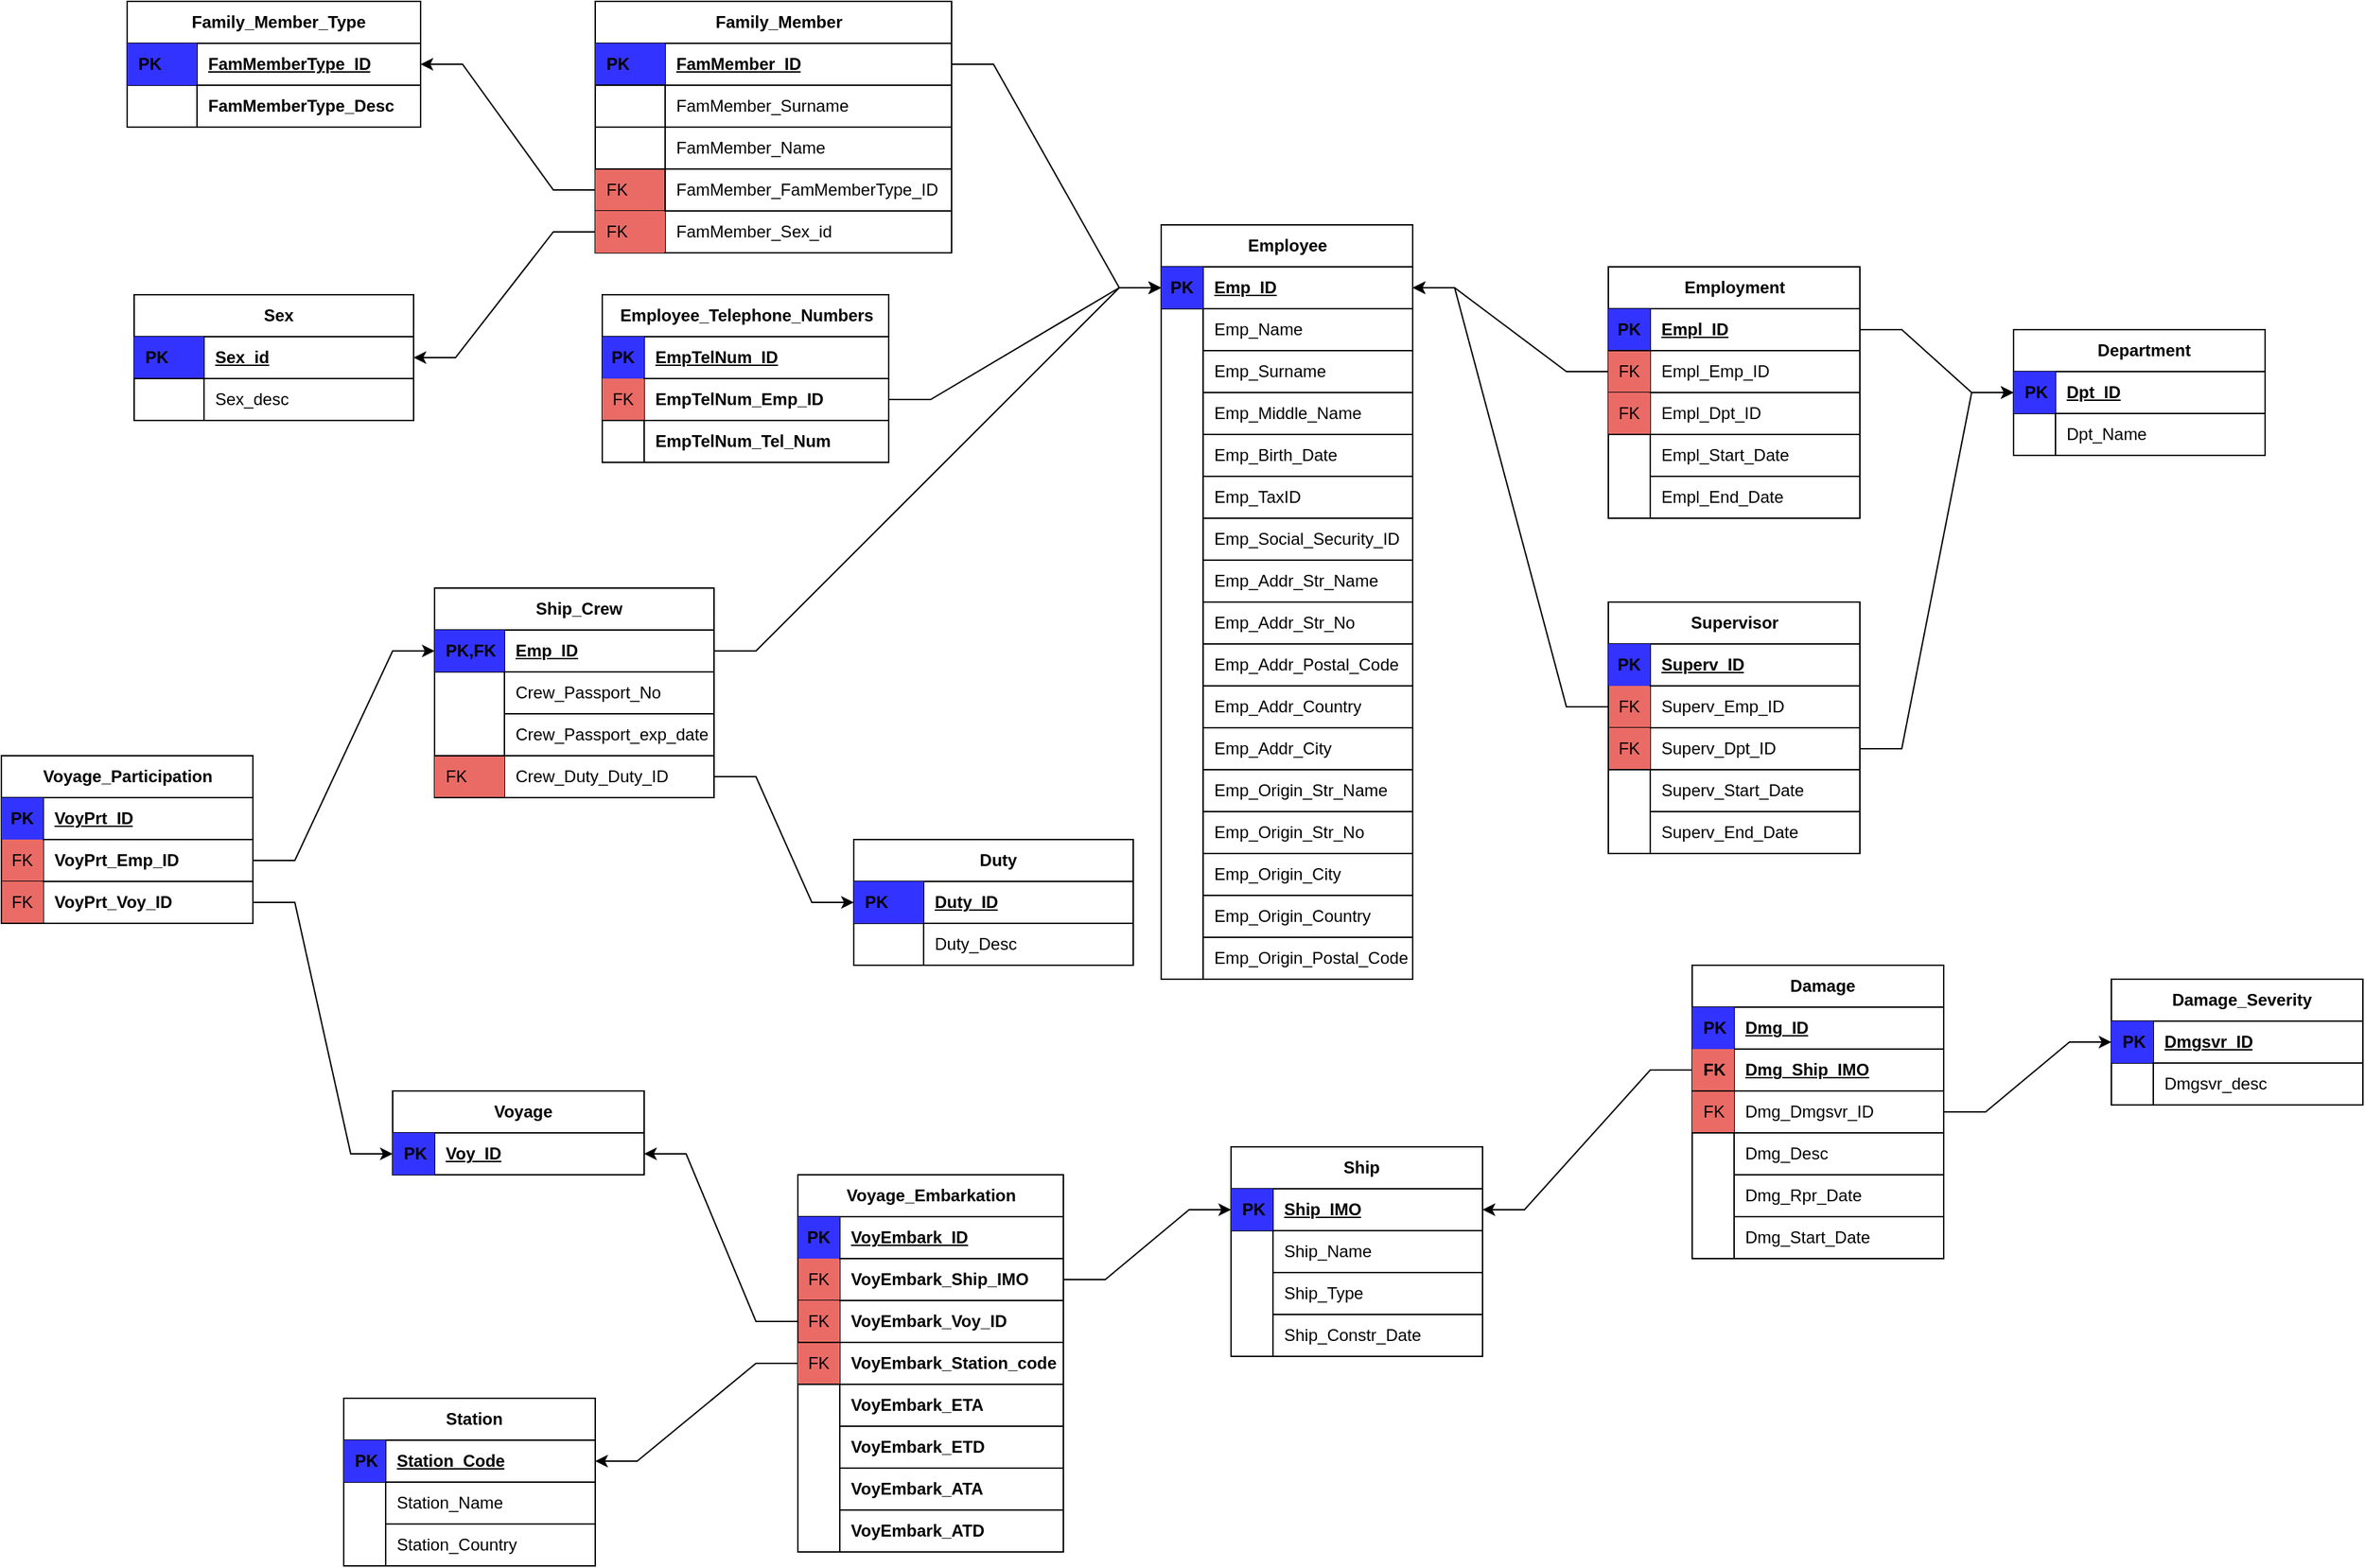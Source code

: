 <mxfile version="24.4.13" type="device">
  <diagram name="Page-1" id="Wqd1dq6ekDIIGyH7OYkF">
    <mxGraphModel dx="2004" dy="1710" grid="1" gridSize="10" guides="1" tooltips="1" connect="1" arrows="1" fold="1" page="1" pageScale="1" pageWidth="850" pageHeight="1100" math="0" shadow="0">
      <root>
        <mxCell id="0" />
        <mxCell id="1" parent="0" />
        <mxCell id="LL1DwozlaK98OlvUTeST-1" value="Employee" style="shape=table;startSize=30;container=1;collapsible=1;childLayout=tableLayout;fixedRows=1;rowLines=0;fontStyle=1;align=center;resizeLast=1;html=1;" parent="1" vertex="1">
          <mxGeometry x="120" y="90" width="180" height="540" as="geometry">
            <mxRectangle x="120" y="90" width="90" height="30" as="alternateBounds" />
          </mxGeometry>
        </mxCell>
        <mxCell id="LL1DwozlaK98OlvUTeST-2" value="" style="shape=tableRow;horizontal=0;startSize=0;swimlaneHead=0;swimlaneBody=0;fillColor=none;collapsible=0;dropTarget=0;points=[[0,0.5],[1,0.5]];portConstraint=eastwest;top=0;left=0;right=0;bottom=1;" parent="LL1DwozlaK98OlvUTeST-1" vertex="1">
          <mxGeometry y="30" width="180" height="30" as="geometry" />
        </mxCell>
        <mxCell id="LL1DwozlaK98OlvUTeST-3" value="PK" style="shape=partialRectangle;connectable=0;fillColor=#3333FF;top=0;left=0;bottom=0;right=0;fontStyle=1;overflow=hidden;whiteSpace=wrap;html=1;" parent="LL1DwozlaK98OlvUTeST-2" vertex="1">
          <mxGeometry width="30" height="30" as="geometry">
            <mxRectangle width="30" height="30" as="alternateBounds" />
          </mxGeometry>
        </mxCell>
        <mxCell id="LL1DwozlaK98OlvUTeST-4" value="Emp_ID" style="shape=partialRectangle;connectable=0;fillColor=none;top=0;left=0;bottom=0;right=0;align=left;spacingLeft=6;fontStyle=5;overflow=hidden;whiteSpace=wrap;html=1;" parent="LL1DwozlaK98OlvUTeST-2" vertex="1">
          <mxGeometry x="30" width="150" height="30" as="geometry">
            <mxRectangle width="150" height="30" as="alternateBounds" />
          </mxGeometry>
        </mxCell>
        <mxCell id="LL1DwozlaK98OlvUTeST-5" value="" style="shape=tableRow;horizontal=0;startSize=0;swimlaneHead=0;swimlaneBody=0;fillColor=none;collapsible=0;dropTarget=0;points=[[0,0.5],[1,0.5]];portConstraint=eastwest;top=0;left=0;right=0;bottom=0;" parent="LL1DwozlaK98OlvUTeST-1" vertex="1">
          <mxGeometry y="60" width="180" height="30" as="geometry" />
        </mxCell>
        <mxCell id="LL1DwozlaK98OlvUTeST-6" value="" style="shape=partialRectangle;connectable=0;fillColor=none;top=0;left=0;bottom=0;right=0;editable=1;overflow=hidden;whiteSpace=wrap;html=1;" parent="LL1DwozlaK98OlvUTeST-5" vertex="1">
          <mxGeometry width="30" height="30" as="geometry">
            <mxRectangle width="30" height="30" as="alternateBounds" />
          </mxGeometry>
        </mxCell>
        <mxCell id="LL1DwozlaK98OlvUTeST-7" value="Emp_Name" style="shape=partialRectangle;connectable=0;fillColor=none;top=0;left=0;bottom=1;right=0;align=left;spacingLeft=6;overflow=hidden;whiteSpace=wrap;html=1;" parent="LL1DwozlaK98OlvUTeST-5" vertex="1">
          <mxGeometry x="30" width="150" height="30" as="geometry">
            <mxRectangle width="150" height="30" as="alternateBounds" />
          </mxGeometry>
        </mxCell>
        <mxCell id="LL1DwozlaK98OlvUTeST-8" value="" style="shape=tableRow;horizontal=0;startSize=0;swimlaneHead=0;swimlaneBody=0;fillColor=none;collapsible=0;dropTarget=0;points=[[0,0.5],[1,0.5]];portConstraint=eastwest;top=0;left=0;right=0;bottom=0;" parent="LL1DwozlaK98OlvUTeST-1" vertex="1">
          <mxGeometry y="90" width="180" height="30" as="geometry" />
        </mxCell>
        <mxCell id="LL1DwozlaK98OlvUTeST-9" value="" style="shape=partialRectangle;connectable=0;fillColor=none;top=0;left=0;bottom=0;right=0;editable=1;overflow=hidden;whiteSpace=wrap;html=1;" parent="LL1DwozlaK98OlvUTeST-8" vertex="1">
          <mxGeometry width="30" height="30" as="geometry">
            <mxRectangle width="30" height="30" as="alternateBounds" />
          </mxGeometry>
        </mxCell>
        <mxCell id="LL1DwozlaK98OlvUTeST-10" value="Emp_Surname" style="shape=partialRectangle;connectable=0;fillColor=none;top=0;left=0;bottom=1;right=0;align=left;spacingLeft=6;overflow=hidden;whiteSpace=wrap;html=1;" parent="LL1DwozlaK98OlvUTeST-8" vertex="1">
          <mxGeometry x="30" width="150" height="30" as="geometry">
            <mxRectangle width="150" height="30" as="alternateBounds" />
          </mxGeometry>
        </mxCell>
        <mxCell id="LL1DwozlaK98OlvUTeST-20" style="shape=tableRow;horizontal=0;startSize=0;swimlaneHead=0;swimlaneBody=0;fillColor=none;collapsible=0;dropTarget=0;points=[[0,0.5],[1,0.5]];portConstraint=eastwest;top=0;left=0;right=0;bottom=0;" parent="LL1DwozlaK98OlvUTeST-1" vertex="1">
          <mxGeometry y="120" width="180" height="30" as="geometry" />
        </mxCell>
        <mxCell id="LL1DwozlaK98OlvUTeST-21" style="shape=partialRectangle;connectable=0;fillColor=none;top=0;left=0;bottom=0;right=0;editable=1;overflow=hidden;whiteSpace=wrap;html=1;" parent="LL1DwozlaK98OlvUTeST-20" vertex="1">
          <mxGeometry width="30" height="30" as="geometry">
            <mxRectangle width="30" height="30" as="alternateBounds" />
          </mxGeometry>
        </mxCell>
        <mxCell id="LL1DwozlaK98OlvUTeST-22" value="Emp_Middle_Name" style="shape=partialRectangle;connectable=0;fillColor=none;top=1;left=0;bottom=1;right=0;align=left;spacingLeft=6;overflow=hidden;whiteSpace=wrap;html=1;" parent="LL1DwozlaK98OlvUTeST-20" vertex="1">
          <mxGeometry x="30" width="150" height="30" as="geometry">
            <mxRectangle width="150" height="30" as="alternateBounds" />
          </mxGeometry>
        </mxCell>
        <mxCell id="LL1DwozlaK98OlvUTeST-11" value="" style="shape=tableRow;horizontal=0;startSize=0;swimlaneHead=0;swimlaneBody=0;fillColor=none;collapsible=0;dropTarget=0;points=[[0,0.5],[1,0.5]];portConstraint=eastwest;top=0;left=0;right=0;bottom=0;" parent="LL1DwozlaK98OlvUTeST-1" vertex="1">
          <mxGeometry y="150" width="180" height="30" as="geometry" />
        </mxCell>
        <mxCell id="LL1DwozlaK98OlvUTeST-12" value="" style="shape=partialRectangle;connectable=0;fillColor=none;top=0;left=0;bottom=0;right=0;editable=1;overflow=hidden;whiteSpace=wrap;html=1;" parent="LL1DwozlaK98OlvUTeST-11" vertex="1">
          <mxGeometry width="30" height="30" as="geometry">
            <mxRectangle width="30" height="30" as="alternateBounds" />
          </mxGeometry>
        </mxCell>
        <mxCell id="LL1DwozlaK98OlvUTeST-13" value="Emp_Birth_Date" style="shape=partialRectangle;connectable=0;fillColor=none;top=0;left=1;bottom=0;right=0;align=left;spacingLeft=6;overflow=hidden;whiteSpace=wrap;html=1;" parent="LL1DwozlaK98OlvUTeST-11" vertex="1">
          <mxGeometry x="30" width="150" height="30" as="geometry">
            <mxRectangle width="150" height="30" as="alternateBounds" />
          </mxGeometry>
        </mxCell>
        <mxCell id="LL1DwozlaK98OlvUTeST-14" style="shape=tableRow;horizontal=0;startSize=0;swimlaneHead=0;swimlaneBody=0;fillColor=none;collapsible=0;dropTarget=0;points=[[0,0.5],[1,0.5]];portConstraint=eastwest;top=0;left=0;right=0;bottom=0;" parent="LL1DwozlaK98OlvUTeST-1" vertex="1">
          <mxGeometry y="180" width="180" height="30" as="geometry" />
        </mxCell>
        <mxCell id="LL1DwozlaK98OlvUTeST-15" style="shape=partialRectangle;connectable=0;fillColor=none;top=0;left=0;bottom=0;right=0;editable=1;overflow=hidden;whiteSpace=wrap;html=1;" parent="LL1DwozlaK98OlvUTeST-14" vertex="1">
          <mxGeometry width="30" height="30" as="geometry">
            <mxRectangle width="30" height="30" as="alternateBounds" />
          </mxGeometry>
        </mxCell>
        <mxCell id="LL1DwozlaK98OlvUTeST-16" value="Emp_TaxID" style="shape=partialRectangle;connectable=0;fillColor=none;top=1;left=0;bottom=1;right=0;align=left;spacingLeft=6;overflow=hidden;whiteSpace=wrap;html=1;" parent="LL1DwozlaK98OlvUTeST-14" vertex="1">
          <mxGeometry x="30" width="150" height="30" as="geometry">
            <mxRectangle width="150" height="30" as="alternateBounds" />
          </mxGeometry>
        </mxCell>
        <mxCell id="LL1DwozlaK98OlvUTeST-17" style="shape=tableRow;horizontal=0;startSize=0;swimlaneHead=0;swimlaneBody=0;fillColor=none;collapsible=0;dropTarget=0;points=[[0,0.5],[1,0.5]];portConstraint=eastwest;top=0;left=0;right=0;bottom=0;" parent="LL1DwozlaK98OlvUTeST-1" vertex="1">
          <mxGeometry y="210" width="180" height="30" as="geometry" />
        </mxCell>
        <mxCell id="LL1DwozlaK98OlvUTeST-18" style="shape=partialRectangle;connectable=0;fillColor=none;top=0;left=0;bottom=0;right=0;editable=1;overflow=hidden;whiteSpace=wrap;html=1;" parent="LL1DwozlaK98OlvUTeST-17" vertex="1">
          <mxGeometry width="30" height="30" as="geometry">
            <mxRectangle width="30" height="30" as="alternateBounds" />
          </mxGeometry>
        </mxCell>
        <mxCell id="LL1DwozlaK98OlvUTeST-19" value="Emp_Social_Security_ID" style="shape=partialRectangle;connectable=0;fillColor=none;top=1;left=0;bottom=1;right=0;align=left;spacingLeft=6;overflow=hidden;whiteSpace=wrap;html=1;" parent="LL1DwozlaK98OlvUTeST-17" vertex="1">
          <mxGeometry x="30" width="150" height="30" as="geometry">
            <mxRectangle width="150" height="30" as="alternateBounds" />
          </mxGeometry>
        </mxCell>
        <mxCell id="LL1DwozlaK98OlvUTeST-23" style="shape=tableRow;horizontal=0;startSize=0;swimlaneHead=0;swimlaneBody=0;fillColor=none;collapsible=0;dropTarget=0;points=[[0,0.5],[1,0.5]];portConstraint=eastwest;top=0;left=0;right=0;bottom=0;" parent="LL1DwozlaK98OlvUTeST-1" vertex="1">
          <mxGeometry y="240" width="180" height="30" as="geometry" />
        </mxCell>
        <mxCell id="LL1DwozlaK98OlvUTeST-24" style="shape=partialRectangle;connectable=0;fillColor=none;top=0;left=0;bottom=0;right=0;editable=1;overflow=hidden;whiteSpace=wrap;html=1;" parent="LL1DwozlaK98OlvUTeST-23" vertex="1">
          <mxGeometry width="30" height="30" as="geometry">
            <mxRectangle width="30" height="30" as="alternateBounds" />
          </mxGeometry>
        </mxCell>
        <mxCell id="LL1DwozlaK98OlvUTeST-25" value="Emp_Addr_Str_Name" style="shape=partialRectangle;connectable=0;fillColor=none;top=1;left=0;bottom=1;right=0;align=left;spacingLeft=6;overflow=hidden;whiteSpace=wrap;html=1;" parent="LL1DwozlaK98OlvUTeST-23" vertex="1">
          <mxGeometry x="30" width="150" height="30" as="geometry">
            <mxRectangle width="150" height="30" as="alternateBounds" />
          </mxGeometry>
        </mxCell>
        <mxCell id="LL1DwozlaK98OlvUTeST-26" style="shape=tableRow;horizontal=0;startSize=0;swimlaneHead=0;swimlaneBody=0;fillColor=none;collapsible=0;dropTarget=0;points=[[0,0.5],[1,0.5]];portConstraint=eastwest;top=0;left=0;right=0;bottom=0;" parent="LL1DwozlaK98OlvUTeST-1" vertex="1">
          <mxGeometry y="270" width="180" height="30" as="geometry" />
        </mxCell>
        <mxCell id="LL1DwozlaK98OlvUTeST-27" style="shape=partialRectangle;connectable=0;fillColor=none;top=0;left=0;bottom=0;right=0;editable=1;overflow=hidden;whiteSpace=wrap;html=1;" parent="LL1DwozlaK98OlvUTeST-26" vertex="1">
          <mxGeometry width="30" height="30" as="geometry">
            <mxRectangle width="30" height="30" as="alternateBounds" />
          </mxGeometry>
        </mxCell>
        <mxCell id="LL1DwozlaK98OlvUTeST-28" value="Emp_Addr_Str_No" style="shape=partialRectangle;connectable=0;fillColor=none;top=1;left=0;bottom=1;right=0;align=left;spacingLeft=6;overflow=hidden;whiteSpace=wrap;html=1;" parent="LL1DwozlaK98OlvUTeST-26" vertex="1">
          <mxGeometry x="30" width="150" height="30" as="geometry">
            <mxRectangle width="150" height="30" as="alternateBounds" />
          </mxGeometry>
        </mxCell>
        <mxCell id="LL1DwozlaK98OlvUTeST-29" style="shape=tableRow;horizontal=0;startSize=0;swimlaneHead=0;swimlaneBody=0;fillColor=none;collapsible=0;dropTarget=0;points=[[0,0.5],[1,0.5]];portConstraint=eastwest;top=0;left=0;right=0;bottom=0;" parent="LL1DwozlaK98OlvUTeST-1" vertex="1">
          <mxGeometry y="300" width="180" height="30" as="geometry" />
        </mxCell>
        <mxCell id="LL1DwozlaK98OlvUTeST-30" style="shape=partialRectangle;connectable=0;fillColor=none;top=0;left=0;bottom=0;right=0;editable=1;overflow=hidden;whiteSpace=wrap;html=1;" parent="LL1DwozlaK98OlvUTeST-29" vertex="1">
          <mxGeometry width="30" height="30" as="geometry">
            <mxRectangle width="30" height="30" as="alternateBounds" />
          </mxGeometry>
        </mxCell>
        <mxCell id="LL1DwozlaK98OlvUTeST-31" value="Emp_Addr_Postal_Code" style="shape=partialRectangle;connectable=0;fillColor=none;top=1;left=0;bottom=1;right=0;align=left;spacingLeft=6;overflow=hidden;whiteSpace=wrap;html=1;" parent="LL1DwozlaK98OlvUTeST-29" vertex="1">
          <mxGeometry x="30" width="150" height="30" as="geometry">
            <mxRectangle width="150" height="30" as="alternateBounds" />
          </mxGeometry>
        </mxCell>
        <mxCell id="LL1DwozlaK98OlvUTeST-32" style="shape=tableRow;horizontal=0;startSize=0;swimlaneHead=0;swimlaneBody=0;fillColor=none;collapsible=0;dropTarget=0;points=[[0,0.5],[1,0.5]];portConstraint=eastwest;top=0;left=0;right=0;bottom=0;" parent="LL1DwozlaK98OlvUTeST-1" vertex="1">
          <mxGeometry y="330" width="180" height="30" as="geometry" />
        </mxCell>
        <mxCell id="LL1DwozlaK98OlvUTeST-33" style="shape=partialRectangle;connectable=0;fillColor=none;top=0;left=0;bottom=0;right=0;editable=1;overflow=hidden;whiteSpace=wrap;html=1;" parent="LL1DwozlaK98OlvUTeST-32" vertex="1">
          <mxGeometry width="30" height="30" as="geometry">
            <mxRectangle width="30" height="30" as="alternateBounds" />
          </mxGeometry>
        </mxCell>
        <mxCell id="LL1DwozlaK98OlvUTeST-34" value="Emp_Addr_Country" style="shape=partialRectangle;connectable=0;fillColor=none;top=1;left=0;bottom=1;right=0;align=left;spacingLeft=6;overflow=hidden;whiteSpace=wrap;html=1;" parent="LL1DwozlaK98OlvUTeST-32" vertex="1">
          <mxGeometry x="30" width="150" height="30" as="geometry">
            <mxRectangle width="150" height="30" as="alternateBounds" />
          </mxGeometry>
        </mxCell>
        <mxCell id="LL1DwozlaK98OlvUTeST-35" style="shape=tableRow;horizontal=0;startSize=0;swimlaneHead=0;swimlaneBody=0;fillColor=none;collapsible=0;dropTarget=0;points=[[0,0.5],[1,0.5]];portConstraint=eastwest;top=0;left=0;right=0;bottom=0;" parent="LL1DwozlaK98OlvUTeST-1" vertex="1">
          <mxGeometry y="360" width="180" height="30" as="geometry" />
        </mxCell>
        <mxCell id="LL1DwozlaK98OlvUTeST-36" style="shape=partialRectangle;connectable=0;fillColor=none;top=0;left=0;bottom=0;right=0;editable=1;overflow=hidden;whiteSpace=wrap;html=1;" parent="LL1DwozlaK98OlvUTeST-35" vertex="1">
          <mxGeometry width="30" height="30" as="geometry">
            <mxRectangle width="30" height="30" as="alternateBounds" />
          </mxGeometry>
        </mxCell>
        <mxCell id="LL1DwozlaK98OlvUTeST-37" value="Emp_Addr_City" style="shape=partialRectangle;connectable=0;fillColor=none;top=1;left=0;bottom=1;right=0;align=left;spacingLeft=6;overflow=hidden;whiteSpace=wrap;html=1;" parent="LL1DwozlaK98OlvUTeST-35" vertex="1">
          <mxGeometry x="30" width="150" height="30" as="geometry">
            <mxRectangle width="150" height="30" as="alternateBounds" />
          </mxGeometry>
        </mxCell>
        <mxCell id="LL1DwozlaK98OlvUTeST-38" style="shape=tableRow;horizontal=0;startSize=0;swimlaneHead=0;swimlaneBody=0;fillColor=none;collapsible=0;dropTarget=0;points=[[0,0.5],[1,0.5]];portConstraint=eastwest;top=0;left=0;right=0;bottom=0;" parent="LL1DwozlaK98OlvUTeST-1" vertex="1">
          <mxGeometry y="390" width="180" height="30" as="geometry" />
        </mxCell>
        <mxCell id="LL1DwozlaK98OlvUTeST-39" style="shape=partialRectangle;connectable=0;fillColor=none;top=0;left=0;bottom=0;right=0;editable=1;overflow=hidden;whiteSpace=wrap;html=1;" parent="LL1DwozlaK98OlvUTeST-38" vertex="1">
          <mxGeometry width="30" height="30" as="geometry">
            <mxRectangle width="30" height="30" as="alternateBounds" />
          </mxGeometry>
        </mxCell>
        <mxCell id="LL1DwozlaK98OlvUTeST-40" value="Emp_Origin_Str_Name" style="shape=partialRectangle;connectable=0;fillColor=none;top=1;left=0;bottom=1;right=0;align=left;spacingLeft=6;overflow=hidden;whiteSpace=wrap;html=1;" parent="LL1DwozlaK98OlvUTeST-38" vertex="1">
          <mxGeometry x="30" width="150" height="30" as="geometry">
            <mxRectangle width="150" height="30" as="alternateBounds" />
          </mxGeometry>
        </mxCell>
        <mxCell id="LL1DwozlaK98OlvUTeST-41" style="shape=tableRow;horizontal=0;startSize=0;swimlaneHead=0;swimlaneBody=0;fillColor=none;collapsible=0;dropTarget=0;points=[[0,0.5],[1,0.5]];portConstraint=eastwest;top=0;left=0;right=0;bottom=0;" parent="LL1DwozlaK98OlvUTeST-1" vertex="1">
          <mxGeometry y="420" width="180" height="30" as="geometry" />
        </mxCell>
        <mxCell id="LL1DwozlaK98OlvUTeST-42" style="shape=partialRectangle;connectable=0;fillColor=none;top=0;left=0;bottom=0;right=0;editable=1;overflow=hidden;whiteSpace=wrap;html=1;" parent="LL1DwozlaK98OlvUTeST-41" vertex="1">
          <mxGeometry width="30" height="30" as="geometry">
            <mxRectangle width="30" height="30" as="alternateBounds" />
          </mxGeometry>
        </mxCell>
        <mxCell id="LL1DwozlaK98OlvUTeST-43" value="Emp_Origin_Str_No" style="shape=partialRectangle;connectable=0;fillColor=none;top=1;left=0;bottom=1;right=0;align=left;spacingLeft=6;overflow=hidden;whiteSpace=wrap;html=1;" parent="LL1DwozlaK98OlvUTeST-41" vertex="1">
          <mxGeometry x="30" width="150" height="30" as="geometry">
            <mxRectangle width="150" height="30" as="alternateBounds" />
          </mxGeometry>
        </mxCell>
        <mxCell id="LL1DwozlaK98OlvUTeST-44" style="shape=tableRow;horizontal=0;startSize=0;swimlaneHead=0;swimlaneBody=0;fillColor=none;collapsible=0;dropTarget=0;points=[[0,0.5],[1,0.5]];portConstraint=eastwest;top=0;left=0;right=0;bottom=0;" parent="LL1DwozlaK98OlvUTeST-1" vertex="1">
          <mxGeometry y="450" width="180" height="30" as="geometry" />
        </mxCell>
        <mxCell id="LL1DwozlaK98OlvUTeST-45" style="shape=partialRectangle;connectable=0;fillColor=none;top=0;left=0;bottom=0;right=0;editable=1;overflow=hidden;whiteSpace=wrap;html=1;" parent="LL1DwozlaK98OlvUTeST-44" vertex="1">
          <mxGeometry width="30" height="30" as="geometry">
            <mxRectangle width="30" height="30" as="alternateBounds" />
          </mxGeometry>
        </mxCell>
        <mxCell id="LL1DwozlaK98OlvUTeST-46" value="Emp_Origin_City" style="shape=partialRectangle;connectable=0;fillColor=none;top=1;left=0;bottom=1;right=0;align=left;spacingLeft=6;overflow=hidden;whiteSpace=wrap;html=1;" parent="LL1DwozlaK98OlvUTeST-44" vertex="1">
          <mxGeometry x="30" width="150" height="30" as="geometry">
            <mxRectangle width="150" height="30" as="alternateBounds" />
          </mxGeometry>
        </mxCell>
        <mxCell id="LL1DwozlaK98OlvUTeST-47" style="shape=tableRow;horizontal=0;startSize=0;swimlaneHead=0;swimlaneBody=0;fillColor=none;collapsible=0;dropTarget=0;points=[[0,0.5],[1,0.5]];portConstraint=eastwest;top=0;left=0;right=0;bottom=0;" parent="LL1DwozlaK98OlvUTeST-1" vertex="1">
          <mxGeometry y="480" width="180" height="30" as="geometry" />
        </mxCell>
        <mxCell id="LL1DwozlaK98OlvUTeST-48" style="shape=partialRectangle;connectable=0;fillColor=none;top=0;left=0;bottom=0;right=0;editable=1;overflow=hidden;whiteSpace=wrap;html=1;" parent="LL1DwozlaK98OlvUTeST-47" vertex="1">
          <mxGeometry width="30" height="30" as="geometry">
            <mxRectangle width="30" height="30" as="alternateBounds" />
          </mxGeometry>
        </mxCell>
        <mxCell id="LL1DwozlaK98OlvUTeST-49" value="Emp_Origin_Country" style="shape=partialRectangle;connectable=0;fillColor=none;top=1;left=0;bottom=1;right=0;align=left;spacingLeft=6;overflow=hidden;whiteSpace=wrap;html=1;" parent="LL1DwozlaK98OlvUTeST-47" vertex="1">
          <mxGeometry x="30" width="150" height="30" as="geometry">
            <mxRectangle width="150" height="30" as="alternateBounds" />
          </mxGeometry>
        </mxCell>
        <mxCell id="LL1DwozlaK98OlvUTeST-50" style="shape=tableRow;horizontal=0;startSize=0;swimlaneHead=0;swimlaneBody=0;fillColor=none;collapsible=0;dropTarget=0;points=[[0,0.5],[1,0.5]];portConstraint=eastwest;top=0;left=0;right=0;bottom=0;" parent="LL1DwozlaK98OlvUTeST-1" vertex="1">
          <mxGeometry y="510" width="180" height="30" as="geometry" />
        </mxCell>
        <mxCell id="LL1DwozlaK98OlvUTeST-51" style="shape=partialRectangle;connectable=0;fillColor=none;top=0;left=0;bottom=0;right=0;editable=1;overflow=hidden;whiteSpace=wrap;html=1;" parent="LL1DwozlaK98OlvUTeST-50" vertex="1">
          <mxGeometry width="30" height="30" as="geometry">
            <mxRectangle width="30" height="30" as="alternateBounds" />
          </mxGeometry>
        </mxCell>
        <mxCell id="LL1DwozlaK98OlvUTeST-52" value="Emp_Origin_Postal_Code" style="shape=partialRectangle;connectable=0;fillColor=none;top=1;left=0;bottom=1;right=0;align=left;spacingLeft=6;overflow=hidden;whiteSpace=wrap;html=1;" parent="LL1DwozlaK98OlvUTeST-50" vertex="1">
          <mxGeometry x="30" width="150" height="30" as="geometry">
            <mxRectangle width="150" height="30" as="alternateBounds" />
          </mxGeometry>
        </mxCell>
        <mxCell id="LL1DwozlaK98OlvUTeST-53" value="Department" style="shape=table;startSize=30;container=1;collapsible=1;childLayout=tableLayout;fixedRows=1;rowLines=0;fontStyle=1;align=center;resizeLast=1;html=1;strokeColor=default;verticalAlign=middle;spacingLeft=6;fontFamily=Helvetica;fontSize=12;fontColor=default;fillColor=none;" parent="1" vertex="1">
          <mxGeometry x="730" y="165" width="180" height="90" as="geometry" />
        </mxCell>
        <mxCell id="LL1DwozlaK98OlvUTeST-54" value="" style="shape=tableRow;horizontal=0;startSize=0;swimlaneHead=0;swimlaneBody=0;fillColor=none;collapsible=0;dropTarget=0;points=[[0,0.5],[1,0.5]];portConstraint=eastwest;top=0;left=0;right=0;bottom=1;strokeColor=default;align=left;verticalAlign=middle;spacingLeft=6;fontFamily=Helvetica;fontSize=12;fontColor=default;" parent="LL1DwozlaK98OlvUTeST-53" vertex="1">
          <mxGeometry y="30" width="180" height="30" as="geometry" />
        </mxCell>
        <mxCell id="LL1DwozlaK98OlvUTeST-55" value="PK" style="shape=partialRectangle;connectable=0;fillColor=#3333FF;top=0;left=0;bottom=0;right=0;fontStyle=1;overflow=hidden;whiteSpace=wrap;html=1;strokeColor=#3333FF;align=left;verticalAlign=middle;spacingLeft=6;fontFamily=Helvetica;fontSize=12;fontColor=default;" parent="LL1DwozlaK98OlvUTeST-54" vertex="1">
          <mxGeometry width="30" height="30" as="geometry">
            <mxRectangle width="30" height="30" as="alternateBounds" />
          </mxGeometry>
        </mxCell>
        <mxCell id="LL1DwozlaK98OlvUTeST-56" value="Dpt_ID" style="shape=partialRectangle;connectable=0;fillColor=none;top=0;left=0;bottom=0;right=0;align=left;spacingLeft=6;fontStyle=5;overflow=hidden;whiteSpace=wrap;html=1;strokeColor=default;verticalAlign=middle;fontFamily=Helvetica;fontSize=12;fontColor=default;" parent="LL1DwozlaK98OlvUTeST-54" vertex="1">
          <mxGeometry x="30" width="150" height="30" as="geometry">
            <mxRectangle width="150" height="30" as="alternateBounds" />
          </mxGeometry>
        </mxCell>
        <mxCell id="LL1DwozlaK98OlvUTeST-57" value="" style="shape=tableRow;horizontal=0;startSize=0;swimlaneHead=0;swimlaneBody=0;fillColor=none;collapsible=0;dropTarget=0;points=[[0,0.5],[1,0.5]];portConstraint=eastwest;top=0;left=0;right=0;bottom=0;strokeColor=default;align=left;verticalAlign=middle;spacingLeft=6;fontFamily=Helvetica;fontSize=12;fontColor=default;" parent="LL1DwozlaK98OlvUTeST-53" vertex="1">
          <mxGeometry y="60" width="180" height="30" as="geometry" />
        </mxCell>
        <mxCell id="LL1DwozlaK98OlvUTeST-58" value="" style="shape=partialRectangle;connectable=0;fillColor=none;top=0;left=0;bottom=0;right=0;editable=1;overflow=hidden;whiteSpace=wrap;html=1;strokeColor=default;align=left;verticalAlign=middle;spacingLeft=6;fontFamily=Helvetica;fontSize=12;fontColor=default;" parent="LL1DwozlaK98OlvUTeST-57" vertex="1">
          <mxGeometry width="30" height="30" as="geometry">
            <mxRectangle width="30" height="30" as="alternateBounds" />
          </mxGeometry>
        </mxCell>
        <mxCell id="LL1DwozlaK98OlvUTeST-59" value="Dpt_Name" style="shape=partialRectangle;connectable=0;fillColor=none;top=1;left=0;bottom=1;right=0;align=left;spacingLeft=6;overflow=hidden;whiteSpace=wrap;html=1;strokeColor=default;verticalAlign=middle;fontFamily=Helvetica;fontSize=12;fontColor=default;" parent="LL1DwozlaK98OlvUTeST-57" vertex="1">
          <mxGeometry x="30" width="150" height="30" as="geometry">
            <mxRectangle width="150" height="30" as="alternateBounds" />
          </mxGeometry>
        </mxCell>
        <mxCell id="LL1DwozlaK98OlvUTeST-66" value="Ship_Crew" style="shape=table;startSize=30;container=1;collapsible=1;childLayout=tableLayout;fixedRows=1;rowLines=0;fontStyle=1;align=center;resizeLast=1;html=1;strokeColor=default;verticalAlign=middle;spacingLeft=6;fontFamily=Helvetica;fontSize=12;fontColor=default;fillColor=none;" parent="1" vertex="1">
          <mxGeometry x="-400" y="350" width="200" height="150" as="geometry" />
        </mxCell>
        <mxCell id="LL1DwozlaK98OlvUTeST-67" value="" style="shape=tableRow;horizontal=0;startSize=0;swimlaneHead=0;swimlaneBody=0;fillColor=none;collapsible=0;dropTarget=0;points=[[0,0.5],[1,0.5]];portConstraint=eastwest;top=0;left=0;right=0;bottom=1;strokeColor=default;align=left;verticalAlign=middle;spacingLeft=6;fontFamily=Helvetica;fontSize=12;fontColor=default;" parent="LL1DwozlaK98OlvUTeST-66" vertex="1">
          <mxGeometry y="30" width="200" height="30" as="geometry" />
        </mxCell>
        <mxCell id="LL1DwozlaK98OlvUTeST-68" value="PK,FK" style="shape=partialRectangle;connectable=0;fillColor=#3333FF;top=0;left=0;bottom=0;right=0;fontStyle=1;overflow=hidden;whiteSpace=wrap;html=1;strokeColor=default;align=left;verticalAlign=middle;spacingLeft=6;fontFamily=Helvetica;fontSize=12;fontColor=default;" parent="LL1DwozlaK98OlvUTeST-67" vertex="1">
          <mxGeometry width="50" height="30" as="geometry">
            <mxRectangle width="50" height="30" as="alternateBounds" />
          </mxGeometry>
        </mxCell>
        <mxCell id="LL1DwozlaK98OlvUTeST-69" value="Emp_ID" style="shape=partialRectangle;connectable=0;fillColor=none;top=0;left=0;bottom=0;right=0;align=left;spacingLeft=6;fontStyle=5;overflow=hidden;whiteSpace=wrap;html=1;strokeColor=default;verticalAlign=middle;fontFamily=Helvetica;fontSize=12;fontColor=default;" parent="LL1DwozlaK98OlvUTeST-67" vertex="1">
          <mxGeometry x="50" width="150" height="30" as="geometry">
            <mxRectangle width="150" height="30" as="alternateBounds" />
          </mxGeometry>
        </mxCell>
        <mxCell id="LL1DwozlaK98OlvUTeST-70" value="" style="shape=tableRow;horizontal=0;startSize=0;swimlaneHead=0;swimlaneBody=0;fillColor=none;collapsible=0;dropTarget=0;points=[[0,0.5],[1,0.5]];portConstraint=eastwest;top=0;left=0;right=0;bottom=0;strokeColor=default;align=left;verticalAlign=middle;spacingLeft=6;fontFamily=Helvetica;fontSize=12;fontColor=default;" parent="LL1DwozlaK98OlvUTeST-66" vertex="1">
          <mxGeometry y="60" width="200" height="30" as="geometry" />
        </mxCell>
        <mxCell id="LL1DwozlaK98OlvUTeST-71" value="" style="shape=partialRectangle;connectable=0;fillColor=none;top=0;left=0;bottom=0;right=0;editable=1;overflow=hidden;whiteSpace=wrap;html=1;strokeColor=default;align=left;verticalAlign=middle;spacingLeft=6;fontFamily=Helvetica;fontSize=12;fontColor=default;" parent="LL1DwozlaK98OlvUTeST-70" vertex="1">
          <mxGeometry width="50" height="30" as="geometry">
            <mxRectangle width="50" height="30" as="alternateBounds" />
          </mxGeometry>
        </mxCell>
        <mxCell id="LL1DwozlaK98OlvUTeST-72" value="Crew_Passport_No" style="shape=partialRectangle;connectable=0;fillColor=none;top=0;left=1;bottom=1;right=0;align=left;spacingLeft=6;overflow=hidden;whiteSpace=wrap;html=1;strokeColor=default;verticalAlign=middle;fontFamily=Helvetica;fontSize=12;fontColor=default;" parent="LL1DwozlaK98OlvUTeST-70" vertex="1">
          <mxGeometry x="50" width="150" height="30" as="geometry">
            <mxRectangle width="150" height="30" as="alternateBounds" />
          </mxGeometry>
        </mxCell>
        <mxCell id="LL1DwozlaK98OlvUTeST-73" value="" style="shape=tableRow;horizontal=0;startSize=0;swimlaneHead=0;swimlaneBody=0;fillColor=none;collapsible=0;dropTarget=0;points=[[0,0.5],[1,0.5]];portConstraint=eastwest;top=0;left=0;right=0;bottom=0;strokeColor=default;align=left;verticalAlign=middle;spacingLeft=6;fontFamily=Helvetica;fontSize=12;fontColor=default;" parent="LL1DwozlaK98OlvUTeST-66" vertex="1">
          <mxGeometry y="90" width="200" height="30" as="geometry" />
        </mxCell>
        <mxCell id="LL1DwozlaK98OlvUTeST-74" value="" style="shape=partialRectangle;connectable=0;fillColor=none;top=0;left=0;bottom=0;right=0;editable=1;overflow=hidden;whiteSpace=wrap;html=1;strokeColor=default;align=left;verticalAlign=middle;spacingLeft=6;fontFamily=Helvetica;fontSize=12;fontColor=default;" parent="LL1DwozlaK98OlvUTeST-73" vertex="1">
          <mxGeometry width="50" height="30" as="geometry">
            <mxRectangle width="50" height="30" as="alternateBounds" />
          </mxGeometry>
        </mxCell>
        <mxCell id="LL1DwozlaK98OlvUTeST-75" value="Crew_Passport_exp_date" style="shape=partialRectangle;connectable=0;fillColor=none;top=1;left=0;bottom=1;right=0;align=left;spacingLeft=6;overflow=hidden;whiteSpace=wrap;html=1;strokeColor=default;verticalAlign=middle;fontFamily=Helvetica;fontSize=12;fontColor=default;" parent="LL1DwozlaK98OlvUTeST-73" vertex="1">
          <mxGeometry x="50" width="150" height="30" as="geometry">
            <mxRectangle width="150" height="30" as="alternateBounds" />
          </mxGeometry>
        </mxCell>
        <mxCell id="LL1DwozlaK98OlvUTeST-76" value="" style="shape=tableRow;horizontal=0;startSize=0;swimlaneHead=0;swimlaneBody=0;fillColor=none;collapsible=0;dropTarget=0;points=[[0,0.5],[1,0.5]];portConstraint=eastwest;top=0;left=0;right=0;bottom=0;strokeColor=default;align=left;verticalAlign=middle;spacingLeft=6;fontFamily=Helvetica;fontSize=12;fontColor=default;" parent="LL1DwozlaK98OlvUTeST-66" vertex="1">
          <mxGeometry y="120" width="200" height="30" as="geometry" />
        </mxCell>
        <mxCell id="LL1DwozlaK98OlvUTeST-77" value="FK" style="shape=partialRectangle;connectable=0;fillColor=#EA6B66;top=1;left=0;bottom=1;right=0;editable=1;overflow=hidden;whiteSpace=wrap;html=1;strokeColor=default;align=left;verticalAlign=middle;spacingLeft=6;fontFamily=Helvetica;fontSize=12;fontColor=default;" parent="LL1DwozlaK98OlvUTeST-76" vertex="1">
          <mxGeometry width="50" height="30" as="geometry">
            <mxRectangle width="50" height="30" as="alternateBounds" />
          </mxGeometry>
        </mxCell>
        <mxCell id="LL1DwozlaK98OlvUTeST-78" value="Crew_Duty_Duty_ID" style="shape=partialRectangle;connectable=0;fillColor=none;top=1;left=0;bottom=1;right=0;align=left;spacingLeft=6;overflow=hidden;whiteSpace=wrap;html=1;strokeColor=default;verticalAlign=middle;fontFamily=Helvetica;fontSize=12;fontColor=default;" parent="LL1DwozlaK98OlvUTeST-76" vertex="1">
          <mxGeometry x="50" width="150" height="30" as="geometry">
            <mxRectangle width="150" height="30" as="alternateBounds" />
          </mxGeometry>
        </mxCell>
        <mxCell id="LL1DwozlaK98OlvUTeST-82" value="Voyage" style="shape=table;startSize=30;container=1;collapsible=1;childLayout=tableLayout;fixedRows=1;rowLines=0;fontStyle=1;align=center;resizeLast=1;html=1;strokeColor=default;verticalAlign=middle;spacingLeft=6;fontFamily=Helvetica;fontSize=12;fontColor=default;fillColor=none;" parent="1" vertex="1">
          <mxGeometry x="-430" y="710" width="180" height="60" as="geometry" />
        </mxCell>
        <mxCell id="LL1DwozlaK98OlvUTeST-83" value="" style="shape=tableRow;horizontal=0;startSize=0;swimlaneHead=0;swimlaneBody=0;fillColor=none;collapsible=0;dropTarget=0;points=[[0,0.5],[1,0.5]];portConstraint=eastwest;top=0;left=0;right=0;bottom=1;strokeColor=default;align=left;verticalAlign=middle;spacingLeft=6;fontFamily=Helvetica;fontSize=12;fontColor=default;" parent="LL1DwozlaK98OlvUTeST-82" vertex="1">
          <mxGeometry y="30" width="180" height="30" as="geometry" />
        </mxCell>
        <mxCell id="LL1DwozlaK98OlvUTeST-84" value="PK" style="shape=partialRectangle;connectable=0;fillColor=#3333FF;top=0;left=0;bottom=0;right=0;fontStyle=1;overflow=hidden;whiteSpace=wrap;html=1;strokeColor=default;align=left;verticalAlign=middle;spacingLeft=6;fontFamily=Helvetica;fontSize=12;fontColor=default;" parent="LL1DwozlaK98OlvUTeST-83" vertex="1">
          <mxGeometry width="30" height="30" as="geometry">
            <mxRectangle width="30" height="30" as="alternateBounds" />
          </mxGeometry>
        </mxCell>
        <mxCell id="LL1DwozlaK98OlvUTeST-85" value="Voy_ID" style="shape=partialRectangle;connectable=0;fillColor=none;top=0;left=0;bottom=0;right=0;align=left;spacingLeft=6;fontStyle=5;overflow=hidden;whiteSpace=wrap;html=1;strokeColor=default;verticalAlign=middle;fontFamily=Helvetica;fontSize=12;fontColor=default;" parent="LL1DwozlaK98OlvUTeST-83" vertex="1">
          <mxGeometry x="30" width="150" height="30" as="geometry">
            <mxRectangle width="150" height="30" as="alternateBounds" />
          </mxGeometry>
        </mxCell>
        <mxCell id="LL1DwozlaK98OlvUTeST-90" value="Ship" style="shape=table;startSize=30;container=1;collapsible=1;childLayout=tableLayout;fixedRows=1;rowLines=0;fontStyle=1;align=center;resizeLast=1;html=1;strokeColor=default;verticalAlign=middle;spacingLeft=6;fontFamily=Helvetica;fontSize=12;fontColor=default;fillColor=none;" parent="1" vertex="1">
          <mxGeometry x="170" y="750" width="180" height="150" as="geometry" />
        </mxCell>
        <mxCell id="LL1DwozlaK98OlvUTeST-91" value="" style="shape=tableRow;horizontal=0;startSize=0;swimlaneHead=0;swimlaneBody=0;fillColor=none;collapsible=0;dropTarget=0;points=[[0,0.5],[1,0.5]];portConstraint=eastwest;top=0;left=0;right=0;bottom=1;strokeColor=default;align=left;verticalAlign=middle;spacingLeft=6;fontFamily=Helvetica;fontSize=12;fontColor=default;" parent="LL1DwozlaK98OlvUTeST-90" vertex="1">
          <mxGeometry y="30" width="180" height="30" as="geometry" />
        </mxCell>
        <mxCell id="LL1DwozlaK98OlvUTeST-92" value="PK" style="shape=partialRectangle;connectable=0;fillColor=#3333FF;top=0;left=0;bottom=0;right=0;fontStyle=1;overflow=hidden;whiteSpace=wrap;html=1;strokeColor=default;align=left;verticalAlign=middle;spacingLeft=6;fontFamily=Helvetica;fontSize=12;fontColor=default;" parent="LL1DwozlaK98OlvUTeST-91" vertex="1">
          <mxGeometry width="30" height="30" as="geometry">
            <mxRectangle width="30" height="30" as="alternateBounds" />
          </mxGeometry>
        </mxCell>
        <mxCell id="LL1DwozlaK98OlvUTeST-93" value="Ship_IMO" style="shape=partialRectangle;connectable=0;fillColor=none;top=0;left=0;bottom=0;right=0;align=left;spacingLeft=6;fontStyle=5;overflow=hidden;whiteSpace=wrap;html=1;strokeColor=default;verticalAlign=middle;fontFamily=Helvetica;fontSize=12;fontColor=default;" parent="LL1DwozlaK98OlvUTeST-91" vertex="1">
          <mxGeometry x="30" width="150" height="30" as="geometry">
            <mxRectangle width="150" height="30" as="alternateBounds" />
          </mxGeometry>
        </mxCell>
        <mxCell id="LL1DwozlaK98OlvUTeST-94" value="" style="shape=tableRow;horizontal=0;startSize=0;swimlaneHead=0;swimlaneBody=0;fillColor=none;collapsible=0;dropTarget=0;points=[[0,0.5],[1,0.5]];portConstraint=eastwest;top=0;left=0;right=0;bottom=0;strokeColor=default;align=left;verticalAlign=middle;spacingLeft=6;fontFamily=Helvetica;fontSize=12;fontColor=default;" parent="LL1DwozlaK98OlvUTeST-90" vertex="1">
          <mxGeometry y="60" width="180" height="30" as="geometry" />
        </mxCell>
        <mxCell id="LL1DwozlaK98OlvUTeST-95" value="" style="shape=partialRectangle;connectable=0;fillColor=none;top=0;left=0;bottom=0;right=0;editable=1;overflow=hidden;whiteSpace=wrap;html=1;strokeColor=default;align=left;verticalAlign=middle;spacingLeft=6;fontFamily=Helvetica;fontSize=12;fontColor=default;" parent="LL1DwozlaK98OlvUTeST-94" vertex="1">
          <mxGeometry width="30" height="30" as="geometry">
            <mxRectangle width="30" height="30" as="alternateBounds" />
          </mxGeometry>
        </mxCell>
        <mxCell id="LL1DwozlaK98OlvUTeST-96" value="Ship_Name" style="shape=partialRectangle;connectable=0;fillColor=none;top=1;left=0;bottom=1;right=0;align=left;spacingLeft=6;overflow=hidden;whiteSpace=wrap;html=1;strokeColor=default;verticalAlign=middle;fontFamily=Helvetica;fontSize=12;fontColor=default;" parent="LL1DwozlaK98OlvUTeST-94" vertex="1">
          <mxGeometry x="30" width="150" height="30" as="geometry">
            <mxRectangle width="150" height="30" as="alternateBounds" />
          </mxGeometry>
        </mxCell>
        <mxCell id="LL1DwozlaK98OlvUTeST-97" style="shape=tableRow;horizontal=0;startSize=0;swimlaneHead=0;swimlaneBody=0;fillColor=none;collapsible=0;dropTarget=0;points=[[0,0.5],[1,0.5]];portConstraint=eastwest;top=0;left=0;right=0;bottom=0;strokeColor=default;align=left;verticalAlign=middle;spacingLeft=6;fontFamily=Helvetica;fontSize=12;fontColor=default;" parent="LL1DwozlaK98OlvUTeST-90" vertex="1">
          <mxGeometry y="90" width="180" height="30" as="geometry" />
        </mxCell>
        <mxCell id="LL1DwozlaK98OlvUTeST-98" style="shape=partialRectangle;connectable=0;fillColor=none;top=0;left=0;bottom=0;right=0;editable=1;overflow=hidden;whiteSpace=wrap;html=1;strokeColor=default;align=left;verticalAlign=middle;spacingLeft=6;fontFamily=Helvetica;fontSize=12;fontColor=default;" parent="LL1DwozlaK98OlvUTeST-97" vertex="1">
          <mxGeometry width="30" height="30" as="geometry">
            <mxRectangle width="30" height="30" as="alternateBounds" />
          </mxGeometry>
        </mxCell>
        <mxCell id="LL1DwozlaK98OlvUTeST-99" value="Ship_Type" style="shape=partialRectangle;connectable=0;fillColor=none;top=1;left=0;bottom=1;right=0;align=left;spacingLeft=6;overflow=hidden;whiteSpace=wrap;html=1;strokeColor=default;verticalAlign=middle;fontFamily=Helvetica;fontSize=12;fontColor=default;" parent="LL1DwozlaK98OlvUTeST-97" vertex="1">
          <mxGeometry x="30" width="150" height="30" as="geometry">
            <mxRectangle width="150" height="30" as="alternateBounds" />
          </mxGeometry>
        </mxCell>
        <mxCell id="LL1DwozlaK98OlvUTeST-100" style="shape=tableRow;horizontal=0;startSize=0;swimlaneHead=0;swimlaneBody=0;fillColor=none;collapsible=0;dropTarget=0;points=[[0,0.5],[1,0.5]];portConstraint=eastwest;top=0;left=0;right=0;bottom=0;strokeColor=default;align=left;verticalAlign=middle;spacingLeft=6;fontFamily=Helvetica;fontSize=12;fontColor=default;" parent="LL1DwozlaK98OlvUTeST-90" vertex="1">
          <mxGeometry y="120" width="180" height="30" as="geometry" />
        </mxCell>
        <mxCell id="LL1DwozlaK98OlvUTeST-101" style="shape=partialRectangle;connectable=0;fillColor=none;top=0;left=0;bottom=0;right=0;editable=1;overflow=hidden;whiteSpace=wrap;html=1;strokeColor=default;align=left;verticalAlign=middle;spacingLeft=6;fontFamily=Helvetica;fontSize=12;fontColor=default;" parent="LL1DwozlaK98OlvUTeST-100" vertex="1">
          <mxGeometry width="30" height="30" as="geometry">
            <mxRectangle width="30" height="30" as="alternateBounds" />
          </mxGeometry>
        </mxCell>
        <mxCell id="LL1DwozlaK98OlvUTeST-102" value="Ship_Constr_Date" style="shape=partialRectangle;connectable=0;fillColor=none;top=1;left=0;bottom=1;right=0;align=left;spacingLeft=6;overflow=hidden;whiteSpace=wrap;html=1;strokeColor=default;verticalAlign=middle;fontFamily=Helvetica;fontSize=12;fontColor=default;" parent="LL1DwozlaK98OlvUTeST-100" vertex="1">
          <mxGeometry x="30" width="150" height="30" as="geometry">
            <mxRectangle width="150" height="30" as="alternateBounds" />
          </mxGeometry>
        </mxCell>
        <mxCell id="LL1DwozlaK98OlvUTeST-103" value="Damage" style="shape=table;startSize=30;container=1;collapsible=1;childLayout=tableLayout;fixedRows=1;rowLines=0;fontStyle=1;align=center;resizeLast=1;html=1;strokeColor=default;verticalAlign=middle;spacingLeft=6;fontFamily=Helvetica;fontSize=12;fontColor=default;fillColor=none;" parent="1" vertex="1">
          <mxGeometry x="500" y="620" width="180" height="210" as="geometry" />
        </mxCell>
        <mxCell id="LL1DwozlaK98OlvUTeST-104" value="" style="shape=tableRow;horizontal=0;startSize=0;swimlaneHead=0;swimlaneBody=0;fillColor=none;collapsible=0;dropTarget=0;points=[[0,0.5],[1,0.5]];portConstraint=eastwest;top=0;left=0;right=0;bottom=1;strokeColor=default;align=left;verticalAlign=middle;spacingLeft=6;fontFamily=Helvetica;fontSize=12;fontColor=default;" parent="LL1DwozlaK98OlvUTeST-103" vertex="1">
          <mxGeometry y="30" width="180" height="30" as="geometry" />
        </mxCell>
        <mxCell id="LL1DwozlaK98OlvUTeST-105" value="PK" style="shape=partialRectangle;connectable=0;fillColor=#3333FF;top=0;left=0;bottom=0;right=0;fontStyle=1;overflow=hidden;whiteSpace=wrap;html=1;strokeColor=default;align=left;verticalAlign=middle;spacingLeft=6;fontFamily=Helvetica;fontSize=12;fontColor=default;" parent="LL1DwozlaK98OlvUTeST-104" vertex="1">
          <mxGeometry width="30" height="30" as="geometry">
            <mxRectangle width="30" height="30" as="alternateBounds" />
          </mxGeometry>
        </mxCell>
        <mxCell id="LL1DwozlaK98OlvUTeST-106" value="Dmg_ID" style="shape=partialRectangle;connectable=0;fillColor=none;top=0;left=0;bottom=0;right=0;align=left;spacingLeft=6;fontStyle=5;overflow=hidden;whiteSpace=wrap;html=1;strokeColor=default;verticalAlign=middle;fontFamily=Helvetica;fontSize=12;fontColor=default;" parent="LL1DwozlaK98OlvUTeST-104" vertex="1">
          <mxGeometry x="30" width="150" height="30" as="geometry">
            <mxRectangle width="150" height="30" as="alternateBounds" />
          </mxGeometry>
        </mxCell>
        <mxCell id="8rUgN0n1ZyEwu-mZRswP-97" style="shape=tableRow;horizontal=0;startSize=0;swimlaneHead=0;swimlaneBody=0;fillColor=none;collapsible=0;dropTarget=0;points=[[0,0.5],[1,0.5]];portConstraint=eastwest;top=0;left=0;right=0;bottom=1;strokeColor=default;align=left;verticalAlign=middle;spacingLeft=6;fontFamily=Helvetica;fontSize=12;fontColor=default;" parent="LL1DwozlaK98OlvUTeST-103" vertex="1">
          <mxGeometry y="60" width="180" height="30" as="geometry" />
        </mxCell>
        <mxCell id="8rUgN0n1ZyEwu-mZRswP-98" value="FK" style="shape=partialRectangle;connectable=0;fillColor=#EA6B66;top=0;left=0;bottom=0;right=0;fontStyle=1;overflow=hidden;whiteSpace=wrap;html=1;strokeColor=default;align=left;verticalAlign=middle;spacingLeft=6;fontFamily=Helvetica;fontSize=12;fontColor=default;" parent="8rUgN0n1ZyEwu-mZRswP-97" vertex="1">
          <mxGeometry width="30" height="30" as="geometry">
            <mxRectangle width="30" height="30" as="alternateBounds" />
          </mxGeometry>
        </mxCell>
        <mxCell id="8rUgN0n1ZyEwu-mZRswP-99" value="Dmg_Ship_IMO" style="shape=partialRectangle;connectable=0;fillColor=none;top=0;left=0;bottom=0;right=0;align=left;spacingLeft=6;fontStyle=5;overflow=hidden;whiteSpace=wrap;html=1;strokeColor=default;verticalAlign=middle;fontFamily=Helvetica;fontSize=12;fontColor=default;" parent="8rUgN0n1ZyEwu-mZRswP-97" vertex="1">
          <mxGeometry x="30" width="150" height="30" as="geometry">
            <mxRectangle width="150" height="30" as="alternateBounds" />
          </mxGeometry>
        </mxCell>
        <mxCell id="LL1DwozlaK98OlvUTeST-107" value="" style="shape=tableRow;horizontal=0;startSize=0;swimlaneHead=0;swimlaneBody=0;fillColor=none;collapsible=0;dropTarget=0;points=[[0,0.5],[1,0.5]];portConstraint=eastwest;top=0;left=0;right=0;bottom=0;strokeColor=default;align=left;verticalAlign=middle;spacingLeft=6;fontFamily=Helvetica;fontSize=12;fontColor=default;" parent="LL1DwozlaK98OlvUTeST-103" vertex="1">
          <mxGeometry y="90" width="180" height="30" as="geometry" />
        </mxCell>
        <mxCell id="LL1DwozlaK98OlvUTeST-108" value="FK" style="shape=partialRectangle;connectable=0;fillColor=#EA6B66;top=1;left=0;bottom=1;right=0;editable=1;overflow=hidden;whiteSpace=wrap;html=1;strokeColor=default;align=left;verticalAlign=middle;spacingLeft=6;fontFamily=Helvetica;fontSize=12;fontColor=default;" parent="LL1DwozlaK98OlvUTeST-107" vertex="1">
          <mxGeometry width="30" height="30" as="geometry">
            <mxRectangle width="30" height="30" as="alternateBounds" />
          </mxGeometry>
        </mxCell>
        <mxCell id="LL1DwozlaK98OlvUTeST-109" value="Dmg_Dmgsvr_ID" style="shape=partialRectangle;connectable=0;fillColor=none;top=1;left=0;bottom=1;right=0;align=left;spacingLeft=6;overflow=hidden;whiteSpace=wrap;html=1;strokeColor=default;verticalAlign=middle;fontFamily=Helvetica;fontSize=12;fontColor=default;" parent="LL1DwozlaK98OlvUTeST-107" vertex="1">
          <mxGeometry x="30" width="150" height="30" as="geometry">
            <mxRectangle width="150" height="30" as="alternateBounds" />
          </mxGeometry>
        </mxCell>
        <mxCell id="LL1DwozlaK98OlvUTeST-110" style="shape=tableRow;horizontal=0;startSize=0;swimlaneHead=0;swimlaneBody=0;fillColor=none;collapsible=0;dropTarget=0;points=[[0,0.5],[1,0.5]];portConstraint=eastwest;top=0;left=0;right=0;bottom=0;strokeColor=default;align=left;verticalAlign=middle;spacingLeft=6;fontFamily=Helvetica;fontSize=12;fontColor=default;" parent="LL1DwozlaK98OlvUTeST-103" vertex="1">
          <mxGeometry y="120" width="180" height="30" as="geometry" />
        </mxCell>
        <mxCell id="LL1DwozlaK98OlvUTeST-111" style="shape=partialRectangle;connectable=0;fillColor=none;top=0;left=0;bottom=0;right=0;editable=1;overflow=hidden;whiteSpace=wrap;html=1;strokeColor=default;align=left;verticalAlign=middle;spacingLeft=6;fontFamily=Helvetica;fontSize=12;fontColor=default;" parent="LL1DwozlaK98OlvUTeST-110" vertex="1">
          <mxGeometry width="30" height="30" as="geometry">
            <mxRectangle width="30" height="30" as="alternateBounds" />
          </mxGeometry>
        </mxCell>
        <mxCell id="LL1DwozlaK98OlvUTeST-112" value="Dmg_Desc" style="shape=partialRectangle;connectable=0;fillColor=none;top=1;left=0;bottom=1;right=0;align=left;spacingLeft=6;overflow=hidden;whiteSpace=wrap;html=1;strokeColor=default;verticalAlign=middle;fontFamily=Helvetica;fontSize=12;fontColor=default;" parent="LL1DwozlaK98OlvUTeST-110" vertex="1">
          <mxGeometry x="30" width="150" height="30" as="geometry">
            <mxRectangle width="150" height="30" as="alternateBounds" />
          </mxGeometry>
        </mxCell>
        <mxCell id="LL1DwozlaK98OlvUTeST-113" style="shape=tableRow;horizontal=0;startSize=0;swimlaneHead=0;swimlaneBody=0;fillColor=none;collapsible=0;dropTarget=0;points=[[0,0.5],[1,0.5]];portConstraint=eastwest;top=0;left=0;right=0;bottom=0;strokeColor=default;align=left;verticalAlign=middle;spacingLeft=6;fontFamily=Helvetica;fontSize=12;fontColor=default;" parent="LL1DwozlaK98OlvUTeST-103" vertex="1">
          <mxGeometry y="150" width="180" height="30" as="geometry" />
        </mxCell>
        <mxCell id="LL1DwozlaK98OlvUTeST-114" style="shape=partialRectangle;connectable=0;fillColor=none;top=0;left=0;bottom=0;right=0;editable=1;overflow=hidden;whiteSpace=wrap;html=1;strokeColor=default;align=left;verticalAlign=middle;spacingLeft=6;fontFamily=Helvetica;fontSize=12;fontColor=default;" parent="LL1DwozlaK98OlvUTeST-113" vertex="1">
          <mxGeometry width="30" height="30" as="geometry">
            <mxRectangle width="30" height="30" as="alternateBounds" />
          </mxGeometry>
        </mxCell>
        <mxCell id="LL1DwozlaK98OlvUTeST-115" value="Dmg_Rpr_Date" style="shape=partialRectangle;connectable=0;fillColor=none;top=1;left=0;bottom=1;right=0;align=left;spacingLeft=6;overflow=hidden;whiteSpace=wrap;html=1;strokeColor=default;verticalAlign=middle;fontFamily=Helvetica;fontSize=12;fontColor=default;" parent="LL1DwozlaK98OlvUTeST-113" vertex="1">
          <mxGeometry x="30" width="150" height="30" as="geometry">
            <mxRectangle width="150" height="30" as="alternateBounds" />
          </mxGeometry>
        </mxCell>
        <mxCell id="LL1DwozlaK98OlvUTeST-116" style="shape=tableRow;horizontal=0;startSize=0;swimlaneHead=0;swimlaneBody=0;fillColor=none;collapsible=0;dropTarget=0;points=[[0,0.5],[1,0.5]];portConstraint=eastwest;top=0;left=0;right=0;bottom=0;strokeColor=default;align=left;verticalAlign=middle;spacingLeft=6;fontFamily=Helvetica;fontSize=12;fontColor=default;" parent="LL1DwozlaK98OlvUTeST-103" vertex="1">
          <mxGeometry y="180" width="180" height="30" as="geometry" />
        </mxCell>
        <mxCell id="LL1DwozlaK98OlvUTeST-117" style="shape=partialRectangle;connectable=0;fillColor=none;top=0;left=0;bottom=0;right=0;editable=1;overflow=hidden;whiteSpace=wrap;html=1;strokeColor=default;align=left;verticalAlign=middle;spacingLeft=6;fontFamily=Helvetica;fontSize=12;fontColor=default;" parent="LL1DwozlaK98OlvUTeST-116" vertex="1">
          <mxGeometry width="30" height="30" as="geometry">
            <mxRectangle width="30" height="30" as="alternateBounds" />
          </mxGeometry>
        </mxCell>
        <mxCell id="LL1DwozlaK98OlvUTeST-118" value="Dmg_Start_Date" style="shape=partialRectangle;connectable=0;fillColor=none;top=1;left=0;bottom=1;right=0;align=left;spacingLeft=6;overflow=hidden;whiteSpace=wrap;html=1;strokeColor=default;verticalAlign=middle;fontFamily=Helvetica;fontSize=12;fontColor=default;" parent="LL1DwozlaK98OlvUTeST-116" vertex="1">
          <mxGeometry x="30" width="150" height="30" as="geometry">
            <mxRectangle width="150" height="30" as="alternateBounds" />
          </mxGeometry>
        </mxCell>
        <mxCell id="LL1DwozlaK98OlvUTeST-119" value="Family_Member" style="shape=table;startSize=30;container=1;collapsible=1;childLayout=tableLayout;fixedRows=1;rowLines=0;fontStyle=1;align=center;resizeLast=1;html=1;strokeColor=default;verticalAlign=middle;spacingLeft=6;fontFamily=Helvetica;fontSize=12;fontColor=default;fillColor=none;" parent="1" vertex="1">
          <mxGeometry x="-285" y="-70" width="255" height="180" as="geometry" />
        </mxCell>
        <mxCell id="LL1DwozlaK98OlvUTeST-120" value="" style="shape=tableRow;horizontal=0;startSize=0;swimlaneHead=0;swimlaneBody=0;fillColor=none;collapsible=0;dropTarget=0;points=[[0,0.5],[1,0.5]];portConstraint=eastwest;top=0;left=0;right=0;bottom=1;strokeColor=default;align=left;verticalAlign=middle;spacingLeft=6;fontFamily=Helvetica;fontSize=12;fontColor=default;" parent="LL1DwozlaK98OlvUTeST-119" vertex="1">
          <mxGeometry y="30" width="255" height="30" as="geometry" />
        </mxCell>
        <mxCell id="LL1DwozlaK98OlvUTeST-121" value="PK" style="shape=partialRectangle;connectable=0;fillColor=#3333FF;top=0;left=0;bottom=0;right=0;fontStyle=1;overflow=hidden;whiteSpace=wrap;html=1;strokeColor=default;align=left;verticalAlign=middle;spacingLeft=6;fontFamily=Helvetica;fontSize=12;fontColor=default;" parent="LL1DwozlaK98OlvUTeST-120" vertex="1">
          <mxGeometry width="50" height="30" as="geometry">
            <mxRectangle width="50" height="30" as="alternateBounds" />
          </mxGeometry>
        </mxCell>
        <mxCell id="LL1DwozlaK98OlvUTeST-122" value="FamMember_ID" style="shape=partialRectangle;connectable=0;fillColor=none;top=0;left=0;bottom=0;right=0;align=left;spacingLeft=6;fontStyle=5;overflow=hidden;whiteSpace=wrap;html=1;strokeColor=default;verticalAlign=middle;fontFamily=Helvetica;fontSize=12;fontColor=default;" parent="LL1DwozlaK98OlvUTeST-120" vertex="1">
          <mxGeometry x="50" width="205" height="30" as="geometry">
            <mxRectangle width="205" height="30" as="alternateBounds" />
          </mxGeometry>
        </mxCell>
        <mxCell id="LL1DwozlaK98OlvUTeST-129" value="" style="shape=tableRow;horizontal=0;startSize=0;swimlaneHead=0;swimlaneBody=0;fillColor=none;collapsible=0;dropTarget=0;points=[[0,0.5],[1,0.5]];portConstraint=eastwest;top=0;left=0;right=0;bottom=0;strokeColor=default;align=left;verticalAlign=middle;spacingLeft=6;fontFamily=Helvetica;fontSize=12;fontColor=default;" parent="LL1DwozlaK98OlvUTeST-119" vertex="1">
          <mxGeometry y="60" width="255" height="30" as="geometry" />
        </mxCell>
        <mxCell id="LL1DwozlaK98OlvUTeST-130" value="" style="shape=partialRectangle;connectable=0;fillColor=none;top=1;left=0;bottom=1;right=0;editable=1;overflow=hidden;whiteSpace=wrap;html=1;strokeColor=default;align=left;verticalAlign=middle;spacingLeft=6;fontFamily=Helvetica;fontSize=12;fontColor=default;" parent="LL1DwozlaK98OlvUTeST-129" vertex="1">
          <mxGeometry width="50" height="30" as="geometry">
            <mxRectangle width="50" height="30" as="alternateBounds" />
          </mxGeometry>
        </mxCell>
        <mxCell id="LL1DwozlaK98OlvUTeST-131" value="FamMember_Surname" style="shape=partialRectangle;connectable=0;fillColor=none;top=1;left=0;bottom=1;right=0;align=left;spacingLeft=6;overflow=hidden;whiteSpace=wrap;html=1;strokeColor=default;verticalAlign=middle;fontFamily=Helvetica;fontSize=12;fontColor=default;" parent="LL1DwozlaK98OlvUTeST-129" vertex="1">
          <mxGeometry x="50" width="205" height="30" as="geometry">
            <mxRectangle width="205" height="30" as="alternateBounds" />
          </mxGeometry>
        </mxCell>
        <mxCell id="oEAQ8bBxtxumAXh2rY1t-1" style="shape=tableRow;horizontal=0;startSize=0;swimlaneHead=0;swimlaneBody=0;fillColor=none;collapsible=0;dropTarget=0;points=[[0,0.5],[1,0.5]];portConstraint=eastwest;top=0;left=0;right=0;bottom=0;strokeColor=default;align=left;verticalAlign=middle;spacingLeft=6;fontFamily=Helvetica;fontSize=12;fontColor=default;" parent="LL1DwozlaK98OlvUTeST-119" vertex="1">
          <mxGeometry y="90" width="255" height="30" as="geometry" />
        </mxCell>
        <mxCell id="oEAQ8bBxtxumAXh2rY1t-2" style="shape=partialRectangle;connectable=0;fillColor=none;top=1;left=0;bottom=1;right=0;editable=1;overflow=hidden;whiteSpace=wrap;html=1;strokeColor=default;align=left;verticalAlign=middle;spacingLeft=6;fontFamily=Helvetica;fontSize=12;fontColor=default;" parent="oEAQ8bBxtxumAXh2rY1t-1" vertex="1">
          <mxGeometry width="50" height="30" as="geometry">
            <mxRectangle width="50" height="30" as="alternateBounds" />
          </mxGeometry>
        </mxCell>
        <mxCell id="oEAQ8bBxtxumAXh2rY1t-3" value="FamMember_Name" style="shape=partialRectangle;connectable=0;fillColor=none;top=1;left=0;bottom=1;right=0;align=left;spacingLeft=6;overflow=hidden;whiteSpace=wrap;html=1;strokeColor=default;verticalAlign=middle;fontFamily=Helvetica;fontSize=12;fontColor=default;" parent="oEAQ8bBxtxumAXh2rY1t-1" vertex="1">
          <mxGeometry x="50" width="205" height="30" as="geometry">
            <mxRectangle width="205" height="30" as="alternateBounds" />
          </mxGeometry>
        </mxCell>
        <mxCell id="LL1DwozlaK98OlvUTeST-123" value="" style="shape=tableRow;horizontal=0;startSize=0;swimlaneHead=0;swimlaneBody=0;fillColor=none;collapsible=0;dropTarget=0;points=[[0,0.5],[1,0.5]];portConstraint=eastwest;top=0;left=0;right=0;bottom=0;strokeColor=default;align=left;verticalAlign=middle;spacingLeft=6;fontFamily=Helvetica;fontSize=12;fontColor=default;" parent="LL1DwozlaK98OlvUTeST-119" vertex="1">
          <mxGeometry y="120" width="255" height="30" as="geometry" />
        </mxCell>
        <mxCell id="LL1DwozlaK98OlvUTeST-124" value="FK" style="shape=partialRectangle;connectable=0;fillColor=#EA6B66;top=1;left=0;bottom=1;right=0;editable=1;overflow=hidden;whiteSpace=wrap;html=1;strokeColor=default;align=left;verticalAlign=middle;spacingLeft=6;fontFamily=Helvetica;fontSize=12;fontColor=default;" parent="LL1DwozlaK98OlvUTeST-123" vertex="1">
          <mxGeometry width="50" height="30" as="geometry">
            <mxRectangle width="50" height="30" as="alternateBounds" />
          </mxGeometry>
        </mxCell>
        <mxCell id="LL1DwozlaK98OlvUTeST-125" value="FamMember_FamMemberType_ID" style="shape=partialRectangle;connectable=0;fillColor=none;top=0;left=1;bottom=1;right=0;align=left;spacingLeft=6;overflow=hidden;whiteSpace=wrap;html=1;strokeColor=default;verticalAlign=middle;fontFamily=Helvetica;fontSize=12;fontColor=default;" parent="LL1DwozlaK98OlvUTeST-123" vertex="1">
          <mxGeometry x="50" width="205" height="30" as="geometry">
            <mxRectangle width="205" height="30" as="alternateBounds" />
          </mxGeometry>
        </mxCell>
        <mxCell id="LL1DwozlaK98OlvUTeST-126" value="" style="shape=tableRow;horizontal=0;startSize=0;swimlaneHead=0;swimlaneBody=0;fillColor=none;collapsible=0;dropTarget=0;points=[[0,0.5],[1,0.5]];portConstraint=eastwest;top=0;left=0;right=0;bottom=0;strokeColor=default;align=left;verticalAlign=middle;spacingLeft=6;fontFamily=Helvetica;fontSize=12;fontColor=default;" parent="LL1DwozlaK98OlvUTeST-119" vertex="1">
          <mxGeometry y="150" width="255" height="30" as="geometry" />
        </mxCell>
        <mxCell id="LL1DwozlaK98OlvUTeST-127" value="FK" style="shape=partialRectangle;connectable=0;fillColor=#EA6B66;top=0;left=0;bottom=0;right=0;editable=1;overflow=hidden;whiteSpace=wrap;html=1;strokeColor=default;align=left;verticalAlign=middle;spacingLeft=6;fontFamily=Helvetica;fontSize=12;fontColor=default;" parent="LL1DwozlaK98OlvUTeST-126" vertex="1">
          <mxGeometry width="50" height="30" as="geometry">
            <mxRectangle width="50" height="30" as="alternateBounds" />
          </mxGeometry>
        </mxCell>
        <mxCell id="LL1DwozlaK98OlvUTeST-128" value="FamMember_Sex_id" style="shape=partialRectangle;connectable=0;fillColor=none;top=1;left=0;bottom=1;right=0;align=left;spacingLeft=6;overflow=hidden;whiteSpace=wrap;html=1;strokeColor=default;verticalAlign=middle;fontFamily=Helvetica;fontSize=12;fontColor=default;" parent="LL1DwozlaK98OlvUTeST-126" vertex="1">
          <mxGeometry x="50" width="205" height="30" as="geometry">
            <mxRectangle width="205" height="30" as="alternateBounds" />
          </mxGeometry>
        </mxCell>
        <mxCell id="LL1DwozlaK98OlvUTeST-132" style="edgeStyle=entityRelationEdgeStyle;rounded=0;orthogonalLoop=1;jettySize=auto;html=1;exitX=1;exitY=0.5;exitDx=0;exitDy=0;fontFamily=Helvetica;fontSize=12;fontColor=default;fontStyle=1;elbow=vertical;" parent="1" source="LL1DwozlaK98OlvUTeST-120" target="LL1DwozlaK98OlvUTeST-2" edge="1">
          <mxGeometry relative="1" as="geometry" />
        </mxCell>
        <mxCell id="8rUgN0n1ZyEwu-mZRswP-5" value="Employment" style="shape=table;startSize=30;container=1;collapsible=1;childLayout=tableLayout;fixedRows=1;rowLines=0;fontStyle=1;align=center;resizeLast=1;html=1;" parent="1" vertex="1">
          <mxGeometry x="440" y="120" width="180" height="180" as="geometry" />
        </mxCell>
        <mxCell id="8rUgN0n1ZyEwu-mZRswP-6" value="" style="shape=tableRow;horizontal=0;startSize=0;swimlaneHead=0;swimlaneBody=0;fillColor=none;collapsible=0;dropTarget=0;points=[[0,0.5],[1,0.5]];portConstraint=eastwest;top=0;left=0;right=0;bottom=1;" parent="8rUgN0n1ZyEwu-mZRswP-5" vertex="1">
          <mxGeometry y="30" width="180" height="30" as="geometry" />
        </mxCell>
        <mxCell id="8rUgN0n1ZyEwu-mZRswP-7" value="PK" style="shape=partialRectangle;connectable=0;fillColor=#3333FF;top=0;left=0;bottom=0;right=0;fontStyle=1;overflow=hidden;whiteSpace=wrap;html=1;" parent="8rUgN0n1ZyEwu-mZRswP-6" vertex="1">
          <mxGeometry width="30" height="30" as="geometry">
            <mxRectangle width="30" height="30" as="alternateBounds" />
          </mxGeometry>
        </mxCell>
        <mxCell id="8rUgN0n1ZyEwu-mZRswP-8" value="Empl_ID" style="shape=partialRectangle;connectable=0;fillColor=none;top=0;left=0;bottom=0;right=0;align=left;spacingLeft=6;fontStyle=5;overflow=hidden;whiteSpace=wrap;html=1;" parent="8rUgN0n1ZyEwu-mZRswP-6" vertex="1">
          <mxGeometry x="30" width="150" height="30" as="geometry">
            <mxRectangle width="150" height="30" as="alternateBounds" />
          </mxGeometry>
        </mxCell>
        <mxCell id="8rUgN0n1ZyEwu-mZRswP-9" value="" style="shape=tableRow;horizontal=0;startSize=0;swimlaneHead=0;swimlaneBody=0;fillColor=none;collapsible=0;dropTarget=0;points=[[0,0.5],[1,0.5]];portConstraint=eastwest;top=0;left=0;right=0;bottom=0;" parent="8rUgN0n1ZyEwu-mZRswP-5" vertex="1">
          <mxGeometry y="60" width="180" height="30" as="geometry" />
        </mxCell>
        <mxCell id="8rUgN0n1ZyEwu-mZRswP-10" value="FK" style="shape=partialRectangle;connectable=0;fillColor=#EA6B66;top=1;left=0;bottom=1;right=0;editable=1;overflow=hidden;whiteSpace=wrap;html=1;" parent="8rUgN0n1ZyEwu-mZRswP-9" vertex="1">
          <mxGeometry width="30" height="30" as="geometry">
            <mxRectangle width="30" height="30" as="alternateBounds" />
          </mxGeometry>
        </mxCell>
        <mxCell id="8rUgN0n1ZyEwu-mZRswP-11" value="Empl_Emp_ID" style="shape=partialRectangle;connectable=0;fillColor=none;top=1;left=0;bottom=1;right=0;align=left;spacingLeft=6;overflow=hidden;whiteSpace=wrap;html=1;" parent="8rUgN0n1ZyEwu-mZRswP-9" vertex="1">
          <mxGeometry x="30" width="150" height="30" as="geometry">
            <mxRectangle width="150" height="30" as="alternateBounds" />
          </mxGeometry>
        </mxCell>
        <mxCell id="8rUgN0n1ZyEwu-mZRswP-12" value="" style="shape=tableRow;horizontal=0;startSize=0;swimlaneHead=0;swimlaneBody=0;fillColor=none;collapsible=0;dropTarget=0;points=[[0,0.5],[1,0.5]];portConstraint=eastwest;top=0;left=0;right=0;bottom=0;" parent="8rUgN0n1ZyEwu-mZRswP-5" vertex="1">
          <mxGeometry y="90" width="180" height="30" as="geometry" />
        </mxCell>
        <mxCell id="8rUgN0n1ZyEwu-mZRswP-13" value="FK" style="shape=partialRectangle;connectable=0;fillColor=#EA6B66;top=0;left=0;bottom=1;right=0;editable=1;overflow=hidden;whiteSpace=wrap;html=1;" parent="8rUgN0n1ZyEwu-mZRswP-12" vertex="1">
          <mxGeometry width="30" height="30" as="geometry">
            <mxRectangle width="30" height="30" as="alternateBounds" />
          </mxGeometry>
        </mxCell>
        <mxCell id="8rUgN0n1ZyEwu-mZRswP-14" value="Empl_Dpt_ID" style="shape=partialRectangle;connectable=0;fillColor=none;top=1;left=0;bottom=1;right=0;align=left;spacingLeft=6;overflow=hidden;whiteSpace=wrap;html=1;" parent="8rUgN0n1ZyEwu-mZRswP-12" vertex="1">
          <mxGeometry x="30" width="150" height="30" as="geometry">
            <mxRectangle width="150" height="30" as="alternateBounds" />
          </mxGeometry>
        </mxCell>
        <mxCell id="8rUgN0n1ZyEwu-mZRswP-15" value="" style="shape=tableRow;horizontal=0;startSize=0;swimlaneHead=0;swimlaneBody=0;fillColor=none;collapsible=0;dropTarget=0;points=[[0,0.5],[1,0.5]];portConstraint=eastwest;top=0;left=0;right=0;bottom=0;" parent="8rUgN0n1ZyEwu-mZRswP-5" vertex="1">
          <mxGeometry y="120" width="180" height="30" as="geometry" />
        </mxCell>
        <mxCell id="8rUgN0n1ZyEwu-mZRswP-16" value="" style="shape=partialRectangle;connectable=0;fillColor=none;top=0;left=0;bottom=0;right=0;editable=1;overflow=hidden;whiteSpace=wrap;html=1;" parent="8rUgN0n1ZyEwu-mZRswP-15" vertex="1">
          <mxGeometry width="30" height="30" as="geometry">
            <mxRectangle width="30" height="30" as="alternateBounds" />
          </mxGeometry>
        </mxCell>
        <mxCell id="8rUgN0n1ZyEwu-mZRswP-17" value="Empl_Start_Date" style="shape=partialRectangle;connectable=0;fillColor=none;top=1;left=0;bottom=1;right=0;align=left;spacingLeft=6;overflow=hidden;whiteSpace=wrap;html=1;" parent="8rUgN0n1ZyEwu-mZRswP-15" vertex="1">
          <mxGeometry x="30" width="150" height="30" as="geometry">
            <mxRectangle width="150" height="30" as="alternateBounds" />
          </mxGeometry>
        </mxCell>
        <mxCell id="8rUgN0n1ZyEwu-mZRswP-18" style="shape=tableRow;horizontal=0;startSize=0;swimlaneHead=0;swimlaneBody=0;fillColor=none;collapsible=0;dropTarget=0;points=[[0,0.5],[1,0.5]];portConstraint=eastwest;top=0;left=0;right=0;bottom=0;" parent="8rUgN0n1ZyEwu-mZRswP-5" vertex="1">
          <mxGeometry y="150" width="180" height="30" as="geometry" />
        </mxCell>
        <mxCell id="8rUgN0n1ZyEwu-mZRswP-19" style="shape=partialRectangle;connectable=0;fillColor=none;top=0;left=0;bottom=0;right=0;editable=1;overflow=hidden;whiteSpace=wrap;html=1;" parent="8rUgN0n1ZyEwu-mZRswP-18" vertex="1">
          <mxGeometry width="30" height="30" as="geometry">
            <mxRectangle width="30" height="30" as="alternateBounds" />
          </mxGeometry>
        </mxCell>
        <mxCell id="8rUgN0n1ZyEwu-mZRswP-20" value="Empl_End_Date" style="shape=partialRectangle;connectable=0;fillColor=none;top=1;left=0;bottom=1;right=0;align=left;spacingLeft=6;overflow=hidden;whiteSpace=wrap;html=1;" parent="8rUgN0n1ZyEwu-mZRswP-18" vertex="1">
          <mxGeometry x="30" width="150" height="30" as="geometry">
            <mxRectangle width="150" height="30" as="alternateBounds" />
          </mxGeometry>
        </mxCell>
        <mxCell id="8rUgN0n1ZyEwu-mZRswP-34" style="edgeStyle=entityRelationEdgeStyle;rounded=0;orthogonalLoop=1;jettySize=auto;html=1;exitX=0;exitY=0.5;exitDx=0;exitDy=0;entryX=1;entryY=0.5;entryDx=0;entryDy=0;fontFamily=Helvetica;fontSize=12;fontColor=default;" parent="1" source="8rUgN0n1ZyEwu-mZRswP-9" target="LL1DwozlaK98OlvUTeST-2" edge="1">
          <mxGeometry relative="1" as="geometry" />
        </mxCell>
        <mxCell id="8rUgN0n1ZyEwu-mZRswP-35" style="edgeStyle=entityRelationEdgeStyle;rounded=0;orthogonalLoop=1;jettySize=auto;html=1;exitX=1;exitY=0.5;exitDx=0;exitDy=0;entryX=0;entryY=0.5;entryDx=0;entryDy=0;fontFamily=Helvetica;fontSize=12;fontColor=default;" parent="1" source="8rUgN0n1ZyEwu-mZRswP-6" target="LL1DwozlaK98OlvUTeST-54" edge="1">
          <mxGeometry relative="1" as="geometry" />
        </mxCell>
        <mxCell id="8rUgN0n1ZyEwu-mZRswP-36" value="Supervisor" style="shape=table;startSize=30;container=1;collapsible=1;childLayout=tableLayout;fixedRows=1;rowLines=0;fontStyle=1;align=center;resizeLast=1;html=1;" parent="1" vertex="1">
          <mxGeometry x="440" y="360" width="180" height="180" as="geometry" />
        </mxCell>
        <mxCell id="8rUgN0n1ZyEwu-mZRswP-37" value="" style="shape=tableRow;horizontal=0;startSize=0;swimlaneHead=0;swimlaneBody=0;fillColor=none;collapsible=0;dropTarget=0;points=[[0,0.5],[1,0.5]];portConstraint=eastwest;top=0;left=0;right=0;bottom=1;" parent="8rUgN0n1ZyEwu-mZRswP-36" vertex="1">
          <mxGeometry y="30" width="180" height="30" as="geometry" />
        </mxCell>
        <mxCell id="8rUgN0n1ZyEwu-mZRswP-38" value="PK" style="shape=partialRectangle;connectable=0;fillColor=#3333FF;top=0;left=0;bottom=0;right=0;fontStyle=1;overflow=hidden;whiteSpace=wrap;html=1;" parent="8rUgN0n1ZyEwu-mZRswP-37" vertex="1">
          <mxGeometry width="30" height="30" as="geometry">
            <mxRectangle width="30" height="30" as="alternateBounds" />
          </mxGeometry>
        </mxCell>
        <mxCell id="8rUgN0n1ZyEwu-mZRswP-39" value="Superv_ID" style="shape=partialRectangle;connectable=0;fillColor=none;top=0;left=0;bottom=0;right=0;align=left;spacingLeft=6;fontStyle=5;overflow=hidden;whiteSpace=wrap;html=1;" parent="8rUgN0n1ZyEwu-mZRswP-37" vertex="1">
          <mxGeometry x="30" width="150" height="30" as="geometry">
            <mxRectangle width="150" height="30" as="alternateBounds" />
          </mxGeometry>
        </mxCell>
        <mxCell id="8rUgN0n1ZyEwu-mZRswP-40" value="" style="shape=tableRow;horizontal=0;startSize=0;swimlaneHead=0;swimlaneBody=0;fillColor=none;collapsible=0;dropTarget=0;points=[[0,0.5],[1,0.5]];portConstraint=eastwest;top=0;left=0;right=0;bottom=0;" parent="8rUgN0n1ZyEwu-mZRswP-36" vertex="1">
          <mxGeometry y="60" width="180" height="30" as="geometry" />
        </mxCell>
        <mxCell id="8rUgN0n1ZyEwu-mZRswP-41" value="FK" style="shape=partialRectangle;connectable=0;fillColor=#EA6B66;top=0;left=1;bottom=1;right=0;editable=1;overflow=hidden;whiteSpace=wrap;html=1;" parent="8rUgN0n1ZyEwu-mZRswP-40" vertex="1">
          <mxGeometry width="30" height="30" as="geometry">
            <mxRectangle width="30" height="30" as="alternateBounds" />
          </mxGeometry>
        </mxCell>
        <mxCell id="8rUgN0n1ZyEwu-mZRswP-42" value="Superv_Emp_ID" style="shape=partialRectangle;connectable=0;fillColor=none;top=1;left=0;bottom=1;right=0;align=left;spacingLeft=6;overflow=hidden;whiteSpace=wrap;html=1;" parent="8rUgN0n1ZyEwu-mZRswP-40" vertex="1">
          <mxGeometry x="30" width="150" height="30" as="geometry">
            <mxRectangle width="150" height="30" as="alternateBounds" />
          </mxGeometry>
        </mxCell>
        <mxCell id="8rUgN0n1ZyEwu-mZRswP-43" value="" style="shape=tableRow;horizontal=0;startSize=0;swimlaneHead=0;swimlaneBody=0;fillColor=none;collapsible=0;dropTarget=0;points=[[0,0.5],[1,0.5]];portConstraint=eastwest;top=0;left=0;right=0;bottom=0;" parent="8rUgN0n1ZyEwu-mZRswP-36" vertex="1">
          <mxGeometry y="90" width="180" height="30" as="geometry" />
        </mxCell>
        <mxCell id="8rUgN0n1ZyEwu-mZRswP-44" value="FK" style="shape=partialRectangle;connectable=0;fillColor=#EA6B66;top=0;left=1;bottom=1;right=0;editable=1;overflow=hidden;whiteSpace=wrap;html=1;" parent="8rUgN0n1ZyEwu-mZRswP-43" vertex="1">
          <mxGeometry width="30" height="30" as="geometry">
            <mxRectangle width="30" height="30" as="alternateBounds" />
          </mxGeometry>
        </mxCell>
        <mxCell id="8rUgN0n1ZyEwu-mZRswP-45" value="Superv_Dpt_ID" style="shape=partialRectangle;connectable=0;fillColor=none;top=1;left=0;bottom=1;right=0;align=left;spacingLeft=6;overflow=hidden;whiteSpace=wrap;html=1;" parent="8rUgN0n1ZyEwu-mZRswP-43" vertex="1">
          <mxGeometry x="30" width="150" height="30" as="geometry">
            <mxRectangle width="150" height="30" as="alternateBounds" />
          </mxGeometry>
        </mxCell>
        <mxCell id="8rUgN0n1ZyEwu-mZRswP-46" value="" style="shape=tableRow;horizontal=0;startSize=0;swimlaneHead=0;swimlaneBody=0;fillColor=none;collapsible=0;dropTarget=0;points=[[0,0.5],[1,0.5]];portConstraint=eastwest;top=0;left=0;right=0;bottom=0;" parent="8rUgN0n1ZyEwu-mZRswP-36" vertex="1">
          <mxGeometry y="120" width="180" height="30" as="geometry" />
        </mxCell>
        <mxCell id="8rUgN0n1ZyEwu-mZRswP-47" value="" style="shape=partialRectangle;connectable=0;fillColor=none;top=0;left=0;bottom=0;right=0;editable=1;overflow=hidden;whiteSpace=wrap;html=1;" parent="8rUgN0n1ZyEwu-mZRswP-46" vertex="1">
          <mxGeometry width="30" height="30" as="geometry">
            <mxRectangle width="30" height="30" as="alternateBounds" />
          </mxGeometry>
        </mxCell>
        <mxCell id="8rUgN0n1ZyEwu-mZRswP-48" value="Superv_Start_Date" style="shape=partialRectangle;connectable=0;fillColor=none;top=1;left=0;bottom=1;right=0;align=left;spacingLeft=6;overflow=hidden;whiteSpace=wrap;html=1;" parent="8rUgN0n1ZyEwu-mZRswP-46" vertex="1">
          <mxGeometry x="30" width="150" height="30" as="geometry">
            <mxRectangle width="150" height="30" as="alternateBounds" />
          </mxGeometry>
        </mxCell>
        <mxCell id="8rUgN0n1ZyEwu-mZRswP-49" style="shape=tableRow;horizontal=0;startSize=0;swimlaneHead=0;swimlaneBody=0;fillColor=none;collapsible=0;dropTarget=0;points=[[0,0.5],[1,0.5]];portConstraint=eastwest;top=0;left=0;right=0;bottom=0;" parent="8rUgN0n1ZyEwu-mZRswP-36" vertex="1">
          <mxGeometry y="150" width="180" height="30" as="geometry" />
        </mxCell>
        <mxCell id="8rUgN0n1ZyEwu-mZRswP-50" style="shape=partialRectangle;connectable=0;fillColor=none;top=0;left=0;bottom=0;right=0;editable=1;overflow=hidden;whiteSpace=wrap;html=1;" parent="8rUgN0n1ZyEwu-mZRswP-49" vertex="1">
          <mxGeometry width="30" height="30" as="geometry">
            <mxRectangle width="30" height="30" as="alternateBounds" />
          </mxGeometry>
        </mxCell>
        <mxCell id="8rUgN0n1ZyEwu-mZRswP-51" value="Superv_End_Date" style="shape=partialRectangle;connectable=0;fillColor=none;top=1;left=0;bottom=1;right=0;align=left;spacingLeft=6;overflow=hidden;whiteSpace=wrap;html=1;" parent="8rUgN0n1ZyEwu-mZRswP-49" vertex="1">
          <mxGeometry x="30" width="150" height="30" as="geometry">
            <mxRectangle width="150" height="30" as="alternateBounds" />
          </mxGeometry>
        </mxCell>
        <mxCell id="8rUgN0n1ZyEwu-mZRswP-52" style="edgeStyle=entityRelationEdgeStyle;rounded=0;orthogonalLoop=1;jettySize=auto;html=1;exitX=0;exitY=0.5;exitDx=0;exitDy=0;entryX=1;entryY=0.5;entryDx=0;entryDy=0;fontFamily=Helvetica;fontSize=12;fontColor=default;" parent="1" source="8rUgN0n1ZyEwu-mZRswP-40" target="LL1DwozlaK98OlvUTeST-2" edge="1">
          <mxGeometry relative="1" as="geometry" />
        </mxCell>
        <mxCell id="8rUgN0n1ZyEwu-mZRswP-53" style="edgeStyle=entityRelationEdgeStyle;rounded=0;orthogonalLoop=1;jettySize=auto;html=1;exitX=1;exitY=0.5;exitDx=0;exitDy=0;entryX=0;entryY=0.5;entryDx=0;entryDy=0;fontFamily=Helvetica;fontSize=12;fontColor=default;" parent="1" source="8rUgN0n1ZyEwu-mZRswP-43" target="LL1DwozlaK98OlvUTeST-54" edge="1">
          <mxGeometry relative="1" as="geometry" />
        </mxCell>
        <mxCell id="8rUgN0n1ZyEwu-mZRswP-54" value="Voyage_Embarkation" style="shape=table;startSize=30;container=1;collapsible=1;childLayout=tableLayout;fixedRows=1;rowLines=0;fontStyle=1;align=center;resizeLast=1;html=1;" parent="1" vertex="1">
          <mxGeometry x="-140" y="770" width="190.0" height="270" as="geometry" />
        </mxCell>
        <mxCell id="8rUgN0n1ZyEwu-mZRswP-55" value="" style="shape=tableRow;horizontal=0;startSize=0;swimlaneHead=0;swimlaneBody=0;fillColor=none;collapsible=0;dropTarget=0;points=[[0,0.5],[1,0.5]];portConstraint=eastwest;top=0;left=0;right=0;bottom=1;" parent="8rUgN0n1ZyEwu-mZRswP-54" vertex="1">
          <mxGeometry y="30" width="190.0" height="30" as="geometry" />
        </mxCell>
        <mxCell id="8rUgN0n1ZyEwu-mZRswP-56" value="PK" style="shape=partialRectangle;connectable=0;fillColor=#3333FF;top=0;left=0;bottom=0;right=0;fontStyle=1;overflow=hidden;whiteSpace=wrap;html=1;" parent="8rUgN0n1ZyEwu-mZRswP-55" vertex="1">
          <mxGeometry width="30" height="30" as="geometry">
            <mxRectangle width="30" height="30" as="alternateBounds" />
          </mxGeometry>
        </mxCell>
        <mxCell id="8rUgN0n1ZyEwu-mZRswP-57" value="VoyEmbark_ID" style="shape=partialRectangle;connectable=0;fillColor=none;top=0;left=0;bottom=0;right=0;align=left;spacingLeft=6;fontStyle=5;overflow=hidden;whiteSpace=wrap;html=1;" parent="8rUgN0n1ZyEwu-mZRswP-55" vertex="1">
          <mxGeometry x="30" width="160.0" height="30" as="geometry">
            <mxRectangle width="160.0" height="30" as="alternateBounds" />
          </mxGeometry>
        </mxCell>
        <mxCell id="8rUgN0n1ZyEwu-mZRswP-58" value="" style="shape=tableRow;horizontal=0;startSize=0;swimlaneHead=0;swimlaneBody=0;fillColor=none;collapsible=0;dropTarget=0;points=[[0,0.5],[1,0.5]];portConstraint=eastwest;top=0;left=0;right=0;bottom=0;" parent="8rUgN0n1ZyEwu-mZRswP-54" vertex="1">
          <mxGeometry y="60" width="190.0" height="30" as="geometry" />
        </mxCell>
        <mxCell id="8rUgN0n1ZyEwu-mZRswP-59" value="FK" style="shape=partialRectangle;connectable=0;fillColor=#EA6B66;top=0;left=1;bottom=1;right=0;editable=1;overflow=hidden;whiteSpace=wrap;html=1;" parent="8rUgN0n1ZyEwu-mZRswP-58" vertex="1">
          <mxGeometry width="30" height="30" as="geometry">
            <mxRectangle width="30" height="30" as="alternateBounds" />
          </mxGeometry>
        </mxCell>
        <mxCell id="8rUgN0n1ZyEwu-mZRswP-60" value="&lt;span style=&quot;font-weight: 700;&quot;&gt;VoyEmbark_Ship_IMO&lt;/span&gt;" style="shape=partialRectangle;connectable=0;fillColor=none;top=1;left=0;bottom=1;right=0;align=left;spacingLeft=6;overflow=hidden;whiteSpace=wrap;html=1;" parent="8rUgN0n1ZyEwu-mZRswP-58" vertex="1">
          <mxGeometry x="30" width="160.0" height="30" as="geometry">
            <mxRectangle width="160.0" height="30" as="alternateBounds" />
          </mxGeometry>
        </mxCell>
        <mxCell id="8rUgN0n1ZyEwu-mZRswP-61" value="" style="shape=tableRow;horizontal=0;startSize=0;swimlaneHead=0;swimlaneBody=0;fillColor=none;collapsible=0;dropTarget=0;points=[[0,0.5],[1,0.5]];portConstraint=eastwest;top=0;left=0;right=0;bottom=0;" parent="8rUgN0n1ZyEwu-mZRswP-54" vertex="1">
          <mxGeometry y="90" width="190.0" height="30" as="geometry" />
        </mxCell>
        <mxCell id="8rUgN0n1ZyEwu-mZRswP-62" value="FK" style="shape=partialRectangle;connectable=0;fillColor=#EA6B66;top=0;left=1;bottom=1;right=0;editable=1;overflow=hidden;whiteSpace=wrap;html=1;" parent="8rUgN0n1ZyEwu-mZRswP-61" vertex="1">
          <mxGeometry width="30" height="30" as="geometry">
            <mxRectangle width="30" height="30" as="alternateBounds" />
          </mxGeometry>
        </mxCell>
        <mxCell id="8rUgN0n1ZyEwu-mZRswP-63" value="&lt;span style=&quot;font-weight: 700;&quot;&gt;VoyEmbark_Voy_ID&lt;/span&gt;" style="shape=partialRectangle;connectable=0;fillColor=none;top=1;left=0;bottom=1;right=0;align=left;spacingLeft=6;overflow=hidden;whiteSpace=wrap;html=1;" parent="8rUgN0n1ZyEwu-mZRswP-61" vertex="1">
          <mxGeometry x="30" width="160.0" height="30" as="geometry">
            <mxRectangle width="160.0" height="30" as="alternateBounds" />
          </mxGeometry>
        </mxCell>
        <mxCell id="8rUgN0n1ZyEwu-mZRswP-64" value="" style="shape=tableRow;horizontal=0;startSize=0;swimlaneHead=0;swimlaneBody=0;fillColor=none;collapsible=0;dropTarget=0;points=[[0,0.5],[1,0.5]];portConstraint=eastwest;top=0;left=0;right=0;bottom=0;" parent="8rUgN0n1ZyEwu-mZRswP-54" vertex="1">
          <mxGeometry y="120" width="190.0" height="30" as="geometry" />
        </mxCell>
        <mxCell id="8rUgN0n1ZyEwu-mZRswP-65" value="FK" style="shape=partialRectangle;connectable=0;fillColor=#EA6B66;top=1;left=0;bottom=1;right=0;editable=1;overflow=hidden;whiteSpace=wrap;html=1;" parent="8rUgN0n1ZyEwu-mZRswP-64" vertex="1">
          <mxGeometry width="30" height="30" as="geometry">
            <mxRectangle width="30" height="30" as="alternateBounds" />
          </mxGeometry>
        </mxCell>
        <mxCell id="8rUgN0n1ZyEwu-mZRswP-66" value="&lt;span style=&quot;font-weight: 700;&quot;&gt;VoyEmbark_Station_code&lt;/span&gt;" style="shape=partialRectangle;connectable=0;fillColor=none;top=1;left=0;bottom=1;right=0;align=left;spacingLeft=6;overflow=hidden;whiteSpace=wrap;html=1;" parent="8rUgN0n1ZyEwu-mZRswP-64" vertex="1">
          <mxGeometry x="30" width="160.0" height="30" as="geometry">
            <mxRectangle width="160.0" height="30" as="alternateBounds" />
          </mxGeometry>
        </mxCell>
        <mxCell id="8rUgN0n1ZyEwu-mZRswP-67" style="shape=tableRow;horizontal=0;startSize=0;swimlaneHead=0;swimlaneBody=0;fillColor=none;collapsible=0;dropTarget=0;points=[[0,0.5],[1,0.5]];portConstraint=eastwest;top=0;left=0;right=0;bottom=0;" parent="8rUgN0n1ZyEwu-mZRswP-54" vertex="1">
          <mxGeometry y="150" width="190.0" height="30" as="geometry" />
        </mxCell>
        <mxCell id="8rUgN0n1ZyEwu-mZRswP-68" style="shape=partialRectangle;connectable=0;fillColor=none;top=0;left=0;bottom=0;right=0;editable=1;overflow=hidden;whiteSpace=wrap;html=1;" parent="8rUgN0n1ZyEwu-mZRswP-67" vertex="1">
          <mxGeometry width="30" height="30" as="geometry">
            <mxRectangle width="30" height="30" as="alternateBounds" />
          </mxGeometry>
        </mxCell>
        <mxCell id="8rUgN0n1ZyEwu-mZRswP-69" value="&lt;span style=&quot;font-weight: 700;&quot;&gt;VoyEmbark_ETA&lt;/span&gt;" style="shape=partialRectangle;connectable=0;fillColor=none;top=1;left=0;bottom=1;right=0;align=left;spacingLeft=6;overflow=hidden;whiteSpace=wrap;html=1;" parent="8rUgN0n1ZyEwu-mZRswP-67" vertex="1">
          <mxGeometry x="30" width="160.0" height="30" as="geometry">
            <mxRectangle width="160.0" height="30" as="alternateBounds" />
          </mxGeometry>
        </mxCell>
        <mxCell id="8rUgN0n1ZyEwu-mZRswP-76" style="shape=tableRow;horizontal=0;startSize=0;swimlaneHead=0;swimlaneBody=0;fillColor=none;collapsible=0;dropTarget=0;points=[[0,0.5],[1,0.5]];portConstraint=eastwest;top=0;left=0;right=0;bottom=0;" parent="8rUgN0n1ZyEwu-mZRswP-54" vertex="1">
          <mxGeometry y="180" width="190.0" height="30" as="geometry" />
        </mxCell>
        <mxCell id="8rUgN0n1ZyEwu-mZRswP-77" style="shape=partialRectangle;connectable=0;fillColor=none;top=0;left=0;bottom=0;right=0;editable=1;overflow=hidden;whiteSpace=wrap;html=1;" parent="8rUgN0n1ZyEwu-mZRswP-76" vertex="1">
          <mxGeometry width="30" height="30" as="geometry">
            <mxRectangle width="30" height="30" as="alternateBounds" />
          </mxGeometry>
        </mxCell>
        <mxCell id="8rUgN0n1ZyEwu-mZRswP-78" value="&lt;span style=&quot;font-weight: 700;&quot;&gt;VoyEmbark_ETD&lt;/span&gt;" style="shape=partialRectangle;connectable=0;fillColor=none;top=1;left=0;bottom=1;right=0;align=left;spacingLeft=6;overflow=hidden;whiteSpace=wrap;html=1;" parent="8rUgN0n1ZyEwu-mZRswP-76" vertex="1">
          <mxGeometry x="30" width="160.0" height="30" as="geometry">
            <mxRectangle width="160.0" height="30" as="alternateBounds" />
          </mxGeometry>
        </mxCell>
        <mxCell id="8rUgN0n1ZyEwu-mZRswP-73" style="shape=tableRow;horizontal=0;startSize=0;swimlaneHead=0;swimlaneBody=0;fillColor=none;collapsible=0;dropTarget=0;points=[[0,0.5],[1,0.5]];portConstraint=eastwest;top=0;left=0;right=0;bottom=0;" parent="8rUgN0n1ZyEwu-mZRswP-54" vertex="1">
          <mxGeometry y="210" width="190.0" height="30" as="geometry" />
        </mxCell>
        <mxCell id="8rUgN0n1ZyEwu-mZRswP-74" style="shape=partialRectangle;connectable=0;fillColor=none;top=0;left=0;bottom=0;right=0;editable=1;overflow=hidden;whiteSpace=wrap;html=1;" parent="8rUgN0n1ZyEwu-mZRswP-73" vertex="1">
          <mxGeometry width="30" height="30" as="geometry">
            <mxRectangle width="30" height="30" as="alternateBounds" />
          </mxGeometry>
        </mxCell>
        <mxCell id="8rUgN0n1ZyEwu-mZRswP-75" value="&lt;span style=&quot;font-weight: 700;&quot;&gt;VoyEmbark_ATA&lt;/span&gt;" style="shape=partialRectangle;connectable=0;fillColor=none;top=1;left=0;bottom=1;right=0;align=left;spacingLeft=6;overflow=hidden;whiteSpace=wrap;html=1;" parent="8rUgN0n1ZyEwu-mZRswP-73" vertex="1">
          <mxGeometry x="30" width="160.0" height="30" as="geometry">
            <mxRectangle width="160.0" height="30" as="alternateBounds" />
          </mxGeometry>
        </mxCell>
        <mxCell id="8rUgN0n1ZyEwu-mZRswP-70" style="shape=tableRow;horizontal=0;startSize=0;swimlaneHead=0;swimlaneBody=0;fillColor=none;collapsible=0;dropTarget=0;points=[[0,0.5],[1,0.5]];portConstraint=eastwest;top=0;left=0;right=0;bottom=0;" parent="8rUgN0n1ZyEwu-mZRswP-54" vertex="1">
          <mxGeometry y="240" width="190.0" height="30" as="geometry" />
        </mxCell>
        <mxCell id="8rUgN0n1ZyEwu-mZRswP-71" style="shape=partialRectangle;connectable=0;fillColor=none;top=0;left=0;bottom=0;right=0;editable=1;overflow=hidden;whiteSpace=wrap;html=1;" parent="8rUgN0n1ZyEwu-mZRswP-70" vertex="1">
          <mxGeometry width="30" height="30" as="geometry">
            <mxRectangle width="30" height="30" as="alternateBounds" />
          </mxGeometry>
        </mxCell>
        <mxCell id="8rUgN0n1ZyEwu-mZRswP-72" value="&lt;span style=&quot;font-weight: 700;&quot;&gt;VoyEmbark_ATD&lt;/span&gt;" style="shape=partialRectangle;connectable=0;fillColor=none;top=1;left=0;bottom=1;right=0;align=left;spacingLeft=6;overflow=hidden;whiteSpace=wrap;html=1;" parent="8rUgN0n1ZyEwu-mZRswP-70" vertex="1">
          <mxGeometry x="30" width="160.0" height="30" as="geometry">
            <mxRectangle width="160.0" height="30" as="alternateBounds" />
          </mxGeometry>
        </mxCell>
        <mxCell id="8rUgN0n1ZyEwu-mZRswP-79" style="edgeStyle=entityRelationEdgeStyle;rounded=0;orthogonalLoop=1;jettySize=auto;html=1;exitX=1;exitY=0.5;exitDx=0;exitDy=0;entryX=0;entryY=0.5;entryDx=0;entryDy=0;fontFamily=Helvetica;fontSize=12;fontColor=default;" parent="1" source="8rUgN0n1ZyEwu-mZRswP-58" target="LL1DwozlaK98OlvUTeST-91" edge="1">
          <mxGeometry relative="1" as="geometry" />
        </mxCell>
        <mxCell id="8rUgN0n1ZyEwu-mZRswP-80" style="edgeStyle=entityRelationEdgeStyle;rounded=0;orthogonalLoop=1;jettySize=auto;html=1;exitX=0;exitY=0.5;exitDx=0;exitDy=0;entryX=1;entryY=0.5;entryDx=0;entryDy=0;fontFamily=Helvetica;fontSize=12;fontColor=default;" parent="1" source="8rUgN0n1ZyEwu-mZRswP-61" target="LL1DwozlaK98OlvUTeST-83" edge="1">
          <mxGeometry relative="1" as="geometry" />
        </mxCell>
        <mxCell id="8rUgN0n1ZyEwu-mZRswP-100" style="edgeStyle=entityRelationEdgeStyle;rounded=0;orthogonalLoop=1;jettySize=auto;html=1;exitX=0;exitY=0.5;exitDx=0;exitDy=0;entryX=1;entryY=0.5;entryDx=0;entryDy=0;fontFamily=Helvetica;fontSize=12;fontColor=default;" parent="1" source="8rUgN0n1ZyEwu-mZRswP-97" target="LL1DwozlaK98OlvUTeST-91" edge="1">
          <mxGeometry relative="1" as="geometry" />
        </mxCell>
        <mxCell id="8rUgN0n1ZyEwu-mZRswP-101" value="Duty" style="shape=table;startSize=30;container=1;collapsible=1;childLayout=tableLayout;fixedRows=1;rowLines=0;fontStyle=1;align=center;resizeLast=1;html=1;strokeColor=default;verticalAlign=middle;spacingLeft=6;fontFamily=Helvetica;fontSize=12;fontColor=default;fillColor=none;" parent="1" vertex="1">
          <mxGeometry x="-100" y="530" width="200" height="90" as="geometry">
            <mxRectangle x="1050" y="630" width="70" height="30" as="alternateBounds" />
          </mxGeometry>
        </mxCell>
        <mxCell id="8rUgN0n1ZyEwu-mZRswP-102" value="" style="shape=tableRow;horizontal=0;startSize=0;swimlaneHead=0;swimlaneBody=0;fillColor=none;collapsible=0;dropTarget=0;points=[[0,0.5],[1,0.5]];portConstraint=eastwest;top=0;left=0;right=0;bottom=1;strokeColor=default;align=left;verticalAlign=middle;spacingLeft=6;fontFamily=Helvetica;fontSize=12;fontColor=default;" parent="8rUgN0n1ZyEwu-mZRswP-101" vertex="1">
          <mxGeometry y="30" width="200" height="30" as="geometry" />
        </mxCell>
        <mxCell id="8rUgN0n1ZyEwu-mZRswP-103" value="PK" style="shape=partialRectangle;connectable=0;fillColor=#3333FF;top=0;left=0;bottom=0;right=0;fontStyle=1;overflow=hidden;whiteSpace=wrap;html=1;strokeColor=default;align=left;verticalAlign=middle;spacingLeft=6;fontFamily=Helvetica;fontSize=12;fontColor=default;" parent="8rUgN0n1ZyEwu-mZRswP-102" vertex="1">
          <mxGeometry width="50" height="30" as="geometry">
            <mxRectangle width="50" height="30" as="alternateBounds" />
          </mxGeometry>
        </mxCell>
        <mxCell id="8rUgN0n1ZyEwu-mZRswP-104" value="Duty_ID" style="shape=partialRectangle;connectable=0;fillColor=none;top=0;left=0;bottom=0;right=0;align=left;spacingLeft=6;fontStyle=5;overflow=hidden;whiteSpace=wrap;html=1;strokeColor=default;verticalAlign=middle;fontFamily=Helvetica;fontSize=12;fontColor=default;" parent="8rUgN0n1ZyEwu-mZRswP-102" vertex="1">
          <mxGeometry x="50" width="150" height="30" as="geometry">
            <mxRectangle width="150" height="30" as="alternateBounds" />
          </mxGeometry>
        </mxCell>
        <mxCell id="8rUgN0n1ZyEwu-mZRswP-108" value="" style="shape=tableRow;horizontal=0;startSize=0;swimlaneHead=0;swimlaneBody=0;fillColor=none;collapsible=0;dropTarget=0;points=[[0,0.5],[1,0.5]];portConstraint=eastwest;top=0;left=0;right=0;bottom=0;strokeColor=default;align=left;verticalAlign=middle;spacingLeft=6;fontFamily=Helvetica;fontSize=12;fontColor=default;" parent="8rUgN0n1ZyEwu-mZRswP-101" vertex="1">
          <mxGeometry y="60" width="200" height="30" as="geometry" />
        </mxCell>
        <mxCell id="8rUgN0n1ZyEwu-mZRswP-109" value="" style="shape=partialRectangle;connectable=0;fillColor=none;top=0;left=0;bottom=0;right=0;editable=1;overflow=hidden;whiteSpace=wrap;html=1;strokeColor=default;align=left;verticalAlign=middle;spacingLeft=6;fontFamily=Helvetica;fontSize=12;fontColor=default;" parent="8rUgN0n1ZyEwu-mZRswP-108" vertex="1">
          <mxGeometry width="50" height="30" as="geometry">
            <mxRectangle width="50" height="30" as="alternateBounds" />
          </mxGeometry>
        </mxCell>
        <mxCell id="8rUgN0n1ZyEwu-mZRswP-110" value="Duty_Desc" style="shape=partialRectangle;connectable=0;fillColor=none;top=0;left=1;bottom=1;right=0;align=left;spacingLeft=6;overflow=hidden;whiteSpace=wrap;html=1;strokeColor=default;verticalAlign=middle;fontFamily=Helvetica;fontSize=12;fontColor=default;" parent="8rUgN0n1ZyEwu-mZRswP-108" vertex="1">
          <mxGeometry x="50" width="150" height="30" as="geometry">
            <mxRectangle width="150" height="30" as="alternateBounds" />
          </mxGeometry>
        </mxCell>
        <mxCell id="8rUgN0n1ZyEwu-mZRswP-117" value="Voyage_Participation" style="shape=table;startSize=30;container=1;collapsible=1;childLayout=tableLayout;fixedRows=1;rowLines=0;fontStyle=1;align=center;resizeLast=1;html=1;" parent="1" vertex="1">
          <mxGeometry x="-710" y="470" width="180" height="120" as="geometry" />
        </mxCell>
        <mxCell id="8rUgN0n1ZyEwu-mZRswP-118" value="" style="shape=tableRow;horizontal=0;startSize=0;swimlaneHead=0;swimlaneBody=0;fillColor=none;collapsible=0;dropTarget=0;points=[[0,0.5],[1,0.5]];portConstraint=eastwest;top=0;left=0;right=0;bottom=1;" parent="8rUgN0n1ZyEwu-mZRswP-117" vertex="1">
          <mxGeometry y="30" width="180" height="30" as="geometry" />
        </mxCell>
        <mxCell id="8rUgN0n1ZyEwu-mZRswP-119" value="PK" style="shape=partialRectangle;connectable=0;fillColor=#3333FF;top=0;left=0;bottom=0;right=0;fontStyle=1;overflow=hidden;whiteSpace=wrap;html=1;" parent="8rUgN0n1ZyEwu-mZRswP-118" vertex="1">
          <mxGeometry width="30" height="30" as="geometry">
            <mxRectangle width="30" height="30" as="alternateBounds" />
          </mxGeometry>
        </mxCell>
        <mxCell id="8rUgN0n1ZyEwu-mZRswP-120" value="VoyPrt_ID" style="shape=partialRectangle;connectable=0;fillColor=none;top=0;left=0;bottom=0;right=0;align=left;spacingLeft=6;fontStyle=5;overflow=hidden;whiteSpace=wrap;html=1;" parent="8rUgN0n1ZyEwu-mZRswP-118" vertex="1">
          <mxGeometry x="30" width="150" height="30" as="geometry">
            <mxRectangle width="150" height="30" as="alternateBounds" />
          </mxGeometry>
        </mxCell>
        <mxCell id="8rUgN0n1ZyEwu-mZRswP-121" value="" style="shape=tableRow;horizontal=0;startSize=0;swimlaneHead=0;swimlaneBody=0;fillColor=none;collapsible=0;dropTarget=0;points=[[0,0.5],[1,0.5]];portConstraint=eastwest;top=0;left=0;right=0;bottom=0;" parent="8rUgN0n1ZyEwu-mZRswP-117" vertex="1">
          <mxGeometry y="60" width="180" height="30" as="geometry" />
        </mxCell>
        <mxCell id="8rUgN0n1ZyEwu-mZRswP-122" value="FK" style="shape=partialRectangle;connectable=0;fillColor=#EA6B66;top=0;left=1;bottom=1;right=0;editable=1;overflow=hidden;whiteSpace=wrap;html=1;" parent="8rUgN0n1ZyEwu-mZRswP-121" vertex="1">
          <mxGeometry width="30" height="30" as="geometry">
            <mxRectangle width="30" height="30" as="alternateBounds" />
          </mxGeometry>
        </mxCell>
        <mxCell id="8rUgN0n1ZyEwu-mZRswP-123" value="&lt;span style=&quot;font-weight: 700;&quot;&gt;VoyPrt_Emp_ID&lt;/span&gt;" style="shape=partialRectangle;connectable=0;fillColor=none;top=1;left=0;bottom=1;right=0;align=left;spacingLeft=6;overflow=hidden;whiteSpace=wrap;html=1;" parent="8rUgN0n1ZyEwu-mZRswP-121" vertex="1">
          <mxGeometry x="30" width="150" height="30" as="geometry">
            <mxRectangle width="150" height="30" as="alternateBounds" />
          </mxGeometry>
        </mxCell>
        <mxCell id="8rUgN0n1ZyEwu-mZRswP-124" value="" style="shape=tableRow;horizontal=0;startSize=0;swimlaneHead=0;swimlaneBody=0;fillColor=none;collapsible=0;dropTarget=0;points=[[0,0.5],[1,0.5]];portConstraint=eastwest;top=0;left=0;right=0;bottom=0;" parent="8rUgN0n1ZyEwu-mZRswP-117" vertex="1">
          <mxGeometry y="90" width="180" height="30" as="geometry" />
        </mxCell>
        <mxCell id="8rUgN0n1ZyEwu-mZRswP-125" value="FK" style="shape=partialRectangle;connectable=0;fillColor=#EA6B66;top=0;left=1;bottom=1;right=0;editable=1;overflow=hidden;whiteSpace=wrap;html=1;" parent="8rUgN0n1ZyEwu-mZRswP-124" vertex="1">
          <mxGeometry width="30" height="30" as="geometry">
            <mxRectangle width="30" height="30" as="alternateBounds" />
          </mxGeometry>
        </mxCell>
        <mxCell id="8rUgN0n1ZyEwu-mZRswP-126" value="&lt;span style=&quot;font-weight: 700;&quot;&gt;VoyPrt_Voy_ID&lt;/span&gt;" style="shape=partialRectangle;connectable=0;fillColor=none;top=1;left=0;bottom=1;right=0;align=left;spacingLeft=6;overflow=hidden;whiteSpace=wrap;html=1;" parent="8rUgN0n1ZyEwu-mZRswP-124" vertex="1">
          <mxGeometry x="30" width="150" height="30" as="geometry">
            <mxRectangle width="150" height="30" as="alternateBounds" />
          </mxGeometry>
        </mxCell>
        <mxCell id="8rUgN0n1ZyEwu-mZRswP-142" style="edgeStyle=entityRelationEdgeStyle;rounded=0;orthogonalLoop=1;jettySize=auto;html=1;exitX=1;exitY=0.5;exitDx=0;exitDy=0;entryX=0;entryY=0.5;entryDx=0;entryDy=0;fontFamily=Helvetica;fontSize=12;fontColor=default;" parent="1" source="LL1DwozlaK98OlvUTeST-67" target="LL1DwozlaK98OlvUTeST-2" edge="1">
          <mxGeometry relative="1" as="geometry" />
        </mxCell>
        <mxCell id="8rUgN0n1ZyEwu-mZRswP-143" style="edgeStyle=entityRelationEdgeStyle;rounded=0;orthogonalLoop=1;jettySize=auto;html=1;exitX=1;exitY=0.5;exitDx=0;exitDy=0;entryX=0;entryY=0.5;entryDx=0;entryDy=0;fontFamily=Helvetica;fontSize=12;fontColor=default;" parent="1" source="8rUgN0n1ZyEwu-mZRswP-121" target="LL1DwozlaK98OlvUTeST-67" edge="1">
          <mxGeometry relative="1" as="geometry" />
        </mxCell>
        <mxCell id="8rUgN0n1ZyEwu-mZRswP-144" style="edgeStyle=entityRelationEdgeStyle;rounded=0;orthogonalLoop=1;jettySize=auto;html=1;exitX=1;exitY=0.5;exitDx=0;exitDy=0;entryX=0;entryY=0.5;entryDx=0;entryDy=0;fontFamily=Helvetica;fontSize=12;fontColor=default;" parent="1" source="8rUgN0n1ZyEwu-mZRswP-124" target="LL1DwozlaK98OlvUTeST-83" edge="1">
          <mxGeometry relative="1" as="geometry" />
        </mxCell>
        <mxCell id="8rUgN0n1ZyEwu-mZRswP-145" value="Employee_Telephone_Numbers" style="shape=table;startSize=30;container=1;collapsible=1;childLayout=tableLayout;fixedRows=1;rowLines=0;fontStyle=1;align=center;resizeLast=1;html=1;" parent="1" vertex="1">
          <mxGeometry x="-280" y="140" width="205" height="120" as="geometry" />
        </mxCell>
        <mxCell id="8rUgN0n1ZyEwu-mZRswP-146" value="" style="shape=tableRow;horizontal=0;startSize=0;swimlaneHead=0;swimlaneBody=0;fillColor=none;collapsible=0;dropTarget=0;points=[[0,0.5],[1,0.5]];portConstraint=eastwest;top=0;left=0;right=0;bottom=1;" parent="8rUgN0n1ZyEwu-mZRswP-145" vertex="1">
          <mxGeometry y="30" width="205" height="30" as="geometry" />
        </mxCell>
        <mxCell id="8rUgN0n1ZyEwu-mZRswP-147" value="PK" style="shape=partialRectangle;connectable=0;fillColor=#3333FF;top=0;left=0;bottom=0;right=0;fontStyle=1;overflow=hidden;whiteSpace=wrap;html=1;" parent="8rUgN0n1ZyEwu-mZRswP-146" vertex="1">
          <mxGeometry width="30" height="30" as="geometry">
            <mxRectangle width="30" height="30" as="alternateBounds" />
          </mxGeometry>
        </mxCell>
        <mxCell id="8rUgN0n1ZyEwu-mZRswP-148" value="EmpTelNum_ID" style="shape=partialRectangle;connectable=0;fillColor=none;top=0;left=0;bottom=0;right=0;align=left;spacingLeft=6;fontStyle=5;overflow=hidden;whiteSpace=wrap;html=1;" parent="8rUgN0n1ZyEwu-mZRswP-146" vertex="1">
          <mxGeometry x="30" width="175" height="30" as="geometry">
            <mxRectangle width="175" height="30" as="alternateBounds" />
          </mxGeometry>
        </mxCell>
        <mxCell id="8rUgN0n1ZyEwu-mZRswP-152" value="" style="shape=tableRow;horizontal=0;startSize=0;swimlaneHead=0;swimlaneBody=0;fillColor=none;collapsible=0;dropTarget=0;points=[[0,0.5],[1,0.5]];portConstraint=eastwest;top=0;left=0;right=0;bottom=0;" parent="8rUgN0n1ZyEwu-mZRswP-145" vertex="1">
          <mxGeometry y="60" width="205" height="30" as="geometry" />
        </mxCell>
        <mxCell id="8rUgN0n1ZyEwu-mZRswP-153" value="FK" style="shape=partialRectangle;connectable=0;fillColor=#EA6B66;top=0;left=0;bottom=1;right=0;editable=1;overflow=hidden;whiteSpace=wrap;html=1;" parent="8rUgN0n1ZyEwu-mZRswP-152" vertex="1">
          <mxGeometry width="30" height="30" as="geometry">
            <mxRectangle width="30" height="30" as="alternateBounds" />
          </mxGeometry>
        </mxCell>
        <mxCell id="8rUgN0n1ZyEwu-mZRswP-154" value="&lt;span style=&quot;font-weight: 700;&quot;&gt;EmpTelNum_Emp_ID&lt;/span&gt;" style="shape=partialRectangle;connectable=0;fillColor=none;top=1;left=0;bottom=1;right=0;align=left;spacingLeft=6;overflow=hidden;whiteSpace=wrap;html=1;" parent="8rUgN0n1ZyEwu-mZRswP-152" vertex="1">
          <mxGeometry x="30" width="175" height="30" as="geometry">
            <mxRectangle width="175" height="30" as="alternateBounds" />
          </mxGeometry>
        </mxCell>
        <mxCell id="8rUgN0n1ZyEwu-mZRswP-149" value="" style="shape=tableRow;horizontal=0;startSize=0;swimlaneHead=0;swimlaneBody=0;fillColor=none;collapsible=0;dropTarget=0;points=[[0,0.5],[1,0.5]];portConstraint=eastwest;top=0;left=0;right=0;bottom=0;" parent="8rUgN0n1ZyEwu-mZRswP-145" vertex="1">
          <mxGeometry y="90" width="205" height="30" as="geometry" />
        </mxCell>
        <mxCell id="8rUgN0n1ZyEwu-mZRswP-150" value="" style="shape=partialRectangle;connectable=0;fillColor=none;top=0;left=0;bottom=0;right=0;editable=1;overflow=hidden;whiteSpace=wrap;html=1;" parent="8rUgN0n1ZyEwu-mZRswP-149" vertex="1">
          <mxGeometry width="30" height="30" as="geometry">
            <mxRectangle width="30" height="30" as="alternateBounds" />
          </mxGeometry>
        </mxCell>
        <mxCell id="8rUgN0n1ZyEwu-mZRswP-151" value="&lt;b style=&quot;&quot;&gt;EmpTelNum_Tel_Num&lt;/b&gt;" style="shape=partialRectangle;connectable=0;fillColor=none;top=1;left=0;bottom=1;right=0;align=left;spacingLeft=6;overflow=hidden;whiteSpace=wrap;html=1;" parent="8rUgN0n1ZyEwu-mZRswP-149" vertex="1">
          <mxGeometry x="30" width="175" height="30" as="geometry">
            <mxRectangle width="175" height="30" as="alternateBounds" />
          </mxGeometry>
        </mxCell>
        <mxCell id="8rUgN0n1ZyEwu-mZRswP-161" style="edgeStyle=entityRelationEdgeStyle;rounded=0;orthogonalLoop=1;jettySize=auto;html=1;exitX=1;exitY=0.5;exitDx=0;exitDy=0;entryX=0;entryY=0.5;entryDx=0;entryDy=0;fontFamily=Helvetica;fontSize=12;fontColor=default;" parent="1" source="8rUgN0n1ZyEwu-mZRswP-152" target="LL1DwozlaK98OlvUTeST-2" edge="1">
          <mxGeometry relative="1" as="geometry" />
        </mxCell>
        <mxCell id="8rUgN0n1ZyEwu-mZRswP-162" value="Family_Member_Type" style="shape=table;startSize=30;container=1;collapsible=1;childLayout=tableLayout;fixedRows=1;rowLines=0;fontStyle=1;align=center;resizeLast=1;html=1;strokeColor=default;verticalAlign=middle;spacingLeft=6;fontFamily=Helvetica;fontSize=12;fontColor=default;fillColor=none;" parent="1" vertex="1">
          <mxGeometry x="-620" y="-70" width="210" height="90" as="geometry" />
        </mxCell>
        <mxCell id="8rUgN0n1ZyEwu-mZRswP-163" value="" style="shape=tableRow;horizontal=0;startSize=0;swimlaneHead=0;swimlaneBody=0;fillColor=none;collapsible=0;dropTarget=0;points=[[0,0.5],[1,0.5]];portConstraint=eastwest;top=0;left=0;right=0;bottom=1;strokeColor=default;align=left;verticalAlign=middle;spacingLeft=6;fontFamily=Helvetica;fontSize=12;fontColor=default;" parent="8rUgN0n1ZyEwu-mZRswP-162" vertex="1">
          <mxGeometry y="30" width="210" height="30" as="geometry" />
        </mxCell>
        <mxCell id="8rUgN0n1ZyEwu-mZRswP-164" value="PK" style="shape=partialRectangle;connectable=0;fillColor=#3333FF;top=0;left=0;bottom=0;right=0;fontStyle=1;overflow=hidden;whiteSpace=wrap;html=1;strokeColor=default;align=left;verticalAlign=middle;spacingLeft=6;fontFamily=Helvetica;fontSize=12;fontColor=default;" parent="8rUgN0n1ZyEwu-mZRswP-163" vertex="1">
          <mxGeometry width="50" height="30" as="geometry">
            <mxRectangle width="50" height="30" as="alternateBounds" />
          </mxGeometry>
        </mxCell>
        <mxCell id="8rUgN0n1ZyEwu-mZRswP-165" value="FamMemberType_ID" style="shape=partialRectangle;connectable=0;fillColor=none;top=0;left=0;bottom=0;right=0;align=left;spacingLeft=6;fontStyle=5;overflow=hidden;whiteSpace=wrap;html=1;strokeColor=default;verticalAlign=middle;fontFamily=Helvetica;fontSize=12;fontColor=default;" parent="8rUgN0n1ZyEwu-mZRswP-163" vertex="1">
          <mxGeometry x="50" width="160" height="30" as="geometry">
            <mxRectangle width="160" height="30" as="alternateBounds" />
          </mxGeometry>
        </mxCell>
        <mxCell id="8rUgN0n1ZyEwu-mZRswP-166" value="" style="shape=tableRow;horizontal=0;startSize=0;swimlaneHead=0;swimlaneBody=0;fillColor=none;collapsible=0;dropTarget=0;points=[[0,0.5],[1,0.5]];portConstraint=eastwest;top=0;left=0;right=0;bottom=0;strokeColor=default;align=left;verticalAlign=middle;spacingLeft=6;fontFamily=Helvetica;fontSize=12;fontColor=default;" parent="8rUgN0n1ZyEwu-mZRswP-162" vertex="1">
          <mxGeometry y="60" width="210" height="30" as="geometry" />
        </mxCell>
        <mxCell id="8rUgN0n1ZyEwu-mZRswP-167" value="" style="shape=partialRectangle;connectable=0;fillColor=none;top=0;left=0;bottom=0;right=0;editable=1;overflow=hidden;whiteSpace=wrap;html=1;strokeColor=default;align=left;verticalAlign=middle;spacingLeft=6;fontFamily=Helvetica;fontSize=12;fontColor=default;" parent="8rUgN0n1ZyEwu-mZRswP-166" vertex="1">
          <mxGeometry width="50" height="30" as="geometry">
            <mxRectangle width="50" height="30" as="alternateBounds" />
          </mxGeometry>
        </mxCell>
        <mxCell id="8rUgN0n1ZyEwu-mZRswP-168" value="&lt;span style=&quot;font-weight: 700;&quot;&gt;FamMemberType_Desc&lt;/span&gt;" style="shape=partialRectangle;connectable=0;fillColor=none;top=1;left=0;bottom=1;right=0;align=left;spacingLeft=6;overflow=hidden;whiteSpace=wrap;html=1;strokeColor=default;verticalAlign=middle;fontFamily=Helvetica;fontSize=12;fontColor=default;" parent="8rUgN0n1ZyEwu-mZRswP-166" vertex="1">
          <mxGeometry x="50" width="160" height="30" as="geometry">
            <mxRectangle width="160" height="30" as="alternateBounds" />
          </mxGeometry>
        </mxCell>
        <mxCell id="RZie_krHZP1bc2CIFG2A-1" style="edgeStyle=entityRelationEdgeStyle;rounded=0;orthogonalLoop=1;jettySize=auto;html=1;exitX=1;exitY=0.5;exitDx=0;exitDy=0;entryX=0;entryY=0.5;entryDx=0;entryDy=0;" parent="1" source="LL1DwozlaK98OlvUTeST-76" target="8rUgN0n1ZyEwu-mZRswP-102" edge="1">
          <mxGeometry relative="1" as="geometry" />
        </mxCell>
        <mxCell id="RZie_krHZP1bc2CIFG2A-2" style="edgeStyle=entityRelationEdgeStyle;rounded=0;orthogonalLoop=1;jettySize=auto;html=1;exitX=0;exitY=0.5;exitDx=0;exitDy=0;entryX=1;entryY=0.5;entryDx=0;entryDy=0;" parent="1" source="LL1DwozlaK98OlvUTeST-123" target="8rUgN0n1ZyEwu-mZRswP-163" edge="1">
          <mxGeometry relative="1" as="geometry" />
        </mxCell>
        <mxCell id="oEAQ8bBxtxumAXh2rY1t-4" value="Sex" style="shape=table;startSize=30;container=1;collapsible=1;childLayout=tableLayout;fixedRows=1;rowLines=0;fontStyle=1;align=center;resizeLast=1;html=1;strokeColor=default;verticalAlign=middle;spacingLeft=6;fontFamily=Helvetica;fontSize=12;fontColor=default;fillColor=none;" parent="1" vertex="1">
          <mxGeometry x="-615" y="140" width="200" height="90.0" as="geometry" />
        </mxCell>
        <mxCell id="oEAQ8bBxtxumAXh2rY1t-5" value="" style="shape=tableRow;horizontal=0;startSize=0;swimlaneHead=0;swimlaneBody=0;fillColor=none;collapsible=0;dropTarget=0;points=[[0,0.5],[1,0.5]];portConstraint=eastwest;top=0;left=0;right=0;bottom=1;strokeColor=default;align=left;verticalAlign=middle;spacingLeft=6;fontFamily=Helvetica;fontSize=12;fontColor=default;" parent="oEAQ8bBxtxumAXh2rY1t-4" vertex="1">
          <mxGeometry y="30" width="200" height="30" as="geometry" />
        </mxCell>
        <mxCell id="oEAQ8bBxtxumAXh2rY1t-6" value="PK" style="shape=partialRectangle;connectable=0;fillColor=#3333FF;top=0;left=0;bottom=0;right=0;fontStyle=1;overflow=hidden;whiteSpace=wrap;html=1;strokeColor=default;align=left;verticalAlign=middle;spacingLeft=6;fontFamily=Helvetica;fontSize=12;fontColor=default;" parent="oEAQ8bBxtxumAXh2rY1t-5" vertex="1">
          <mxGeometry width="50" height="30" as="geometry">
            <mxRectangle width="50" height="30" as="alternateBounds" />
          </mxGeometry>
        </mxCell>
        <mxCell id="oEAQ8bBxtxumAXh2rY1t-7" value="Sex_id" style="shape=partialRectangle;connectable=0;fillColor=none;top=0;left=0;bottom=0;right=0;align=left;spacingLeft=6;fontStyle=5;overflow=hidden;whiteSpace=wrap;html=1;strokeColor=default;verticalAlign=middle;fontFamily=Helvetica;fontSize=12;fontColor=default;" parent="oEAQ8bBxtxumAXh2rY1t-5" vertex="1">
          <mxGeometry x="50" width="150" height="30" as="geometry">
            <mxRectangle width="150" height="30" as="alternateBounds" />
          </mxGeometry>
        </mxCell>
        <mxCell id="oEAQ8bBxtxumAXh2rY1t-14" value="" style="shape=tableRow;horizontal=0;startSize=0;swimlaneHead=0;swimlaneBody=0;fillColor=none;collapsible=0;dropTarget=0;points=[[0,0.5],[1,0.5]];portConstraint=eastwest;top=0;left=0;right=0;bottom=0;strokeColor=default;align=left;verticalAlign=middle;spacingLeft=6;fontFamily=Helvetica;fontSize=12;fontColor=default;" parent="oEAQ8bBxtxumAXh2rY1t-4" vertex="1">
          <mxGeometry y="60" width="200" height="30" as="geometry" />
        </mxCell>
        <mxCell id="oEAQ8bBxtxumAXh2rY1t-15" value="" style="shape=partialRectangle;connectable=0;fillColor=none;top=1;left=0;bottom=1;right=0;editable=1;overflow=hidden;whiteSpace=wrap;html=1;strokeColor=default;align=left;verticalAlign=middle;spacingLeft=6;fontFamily=Helvetica;fontSize=12;fontColor=default;" parent="oEAQ8bBxtxumAXh2rY1t-14" vertex="1">
          <mxGeometry width="50" height="30" as="geometry">
            <mxRectangle width="50" height="30" as="alternateBounds" />
          </mxGeometry>
        </mxCell>
        <mxCell id="oEAQ8bBxtxumAXh2rY1t-16" value="Sex_desc" style="shape=partialRectangle;connectable=0;fillColor=none;top=1;left=0;bottom=1;right=0;align=left;spacingLeft=6;overflow=hidden;whiteSpace=wrap;html=1;strokeColor=default;verticalAlign=middle;fontFamily=Helvetica;fontSize=12;fontColor=default;" parent="oEAQ8bBxtxumAXh2rY1t-14" vertex="1">
          <mxGeometry x="50" width="150" height="30" as="geometry">
            <mxRectangle width="150" height="30" as="alternateBounds" />
          </mxGeometry>
        </mxCell>
        <mxCell id="oEAQ8bBxtxumAXh2rY1t-17" style="edgeStyle=entityRelationEdgeStyle;rounded=0;orthogonalLoop=1;jettySize=auto;html=1;exitX=0;exitY=0.5;exitDx=0;exitDy=0;entryX=1;entryY=0.5;entryDx=0;entryDy=0;" parent="1" source="LL1DwozlaK98OlvUTeST-126" target="oEAQ8bBxtxumAXh2rY1t-5" edge="1">
          <mxGeometry relative="1" as="geometry" />
        </mxCell>
        <mxCell id="oEAQ8bBxtxumAXh2rY1t-18" value="Damage_Severity" style="shape=table;startSize=30;container=1;collapsible=1;childLayout=tableLayout;fixedRows=1;rowLines=0;fontStyle=1;align=center;resizeLast=1;html=1;strokeColor=default;verticalAlign=middle;spacingLeft=6;fontFamily=Helvetica;fontSize=12;fontColor=default;fillColor=none;" parent="1" vertex="1">
          <mxGeometry x="800" y="630" width="180" height="90" as="geometry" />
        </mxCell>
        <mxCell id="oEAQ8bBxtxumAXh2rY1t-19" value="" style="shape=tableRow;horizontal=0;startSize=0;swimlaneHead=0;swimlaneBody=0;fillColor=none;collapsible=0;dropTarget=0;points=[[0,0.5],[1,0.5]];portConstraint=eastwest;top=0;left=0;right=0;bottom=1;strokeColor=default;align=left;verticalAlign=middle;spacingLeft=6;fontFamily=Helvetica;fontSize=12;fontColor=default;" parent="oEAQ8bBxtxumAXh2rY1t-18" vertex="1">
          <mxGeometry y="30" width="180" height="30" as="geometry" />
        </mxCell>
        <mxCell id="oEAQ8bBxtxumAXh2rY1t-20" value="PK" style="shape=partialRectangle;connectable=0;fillColor=#3333FF;top=0;left=0;bottom=0;right=0;fontStyle=1;overflow=hidden;whiteSpace=wrap;html=1;strokeColor=default;align=left;verticalAlign=middle;spacingLeft=6;fontFamily=Helvetica;fontSize=12;fontColor=default;" parent="oEAQ8bBxtxumAXh2rY1t-19" vertex="1">
          <mxGeometry width="30" height="30" as="geometry">
            <mxRectangle width="30" height="30" as="alternateBounds" />
          </mxGeometry>
        </mxCell>
        <mxCell id="oEAQ8bBxtxumAXh2rY1t-21" value="Dmgsvr_ID" style="shape=partialRectangle;connectable=0;fillColor=none;top=0;left=0;bottom=0;right=0;align=left;spacingLeft=6;fontStyle=5;overflow=hidden;whiteSpace=wrap;html=1;strokeColor=default;verticalAlign=middle;fontFamily=Helvetica;fontSize=12;fontColor=default;" parent="oEAQ8bBxtxumAXh2rY1t-19" vertex="1">
          <mxGeometry x="30" width="150" height="30" as="geometry">
            <mxRectangle width="150" height="30" as="alternateBounds" />
          </mxGeometry>
        </mxCell>
        <mxCell id="oEAQ8bBxtxumAXh2rY1t-25" value="" style="shape=tableRow;horizontal=0;startSize=0;swimlaneHead=0;swimlaneBody=0;fillColor=none;collapsible=0;dropTarget=0;points=[[0,0.5],[1,0.5]];portConstraint=eastwest;top=0;left=0;right=0;bottom=0;strokeColor=default;align=left;verticalAlign=middle;spacingLeft=6;fontFamily=Helvetica;fontSize=12;fontColor=default;" parent="oEAQ8bBxtxumAXh2rY1t-18" vertex="1">
          <mxGeometry y="60" width="180" height="30" as="geometry" />
        </mxCell>
        <mxCell id="oEAQ8bBxtxumAXh2rY1t-26" value="" style="shape=partialRectangle;connectable=0;fillColor=none;top=0;left=0;bottom=0;right=0;editable=1;overflow=hidden;whiteSpace=wrap;html=1;strokeColor=default;align=left;verticalAlign=middle;spacingLeft=6;fontFamily=Helvetica;fontSize=12;fontColor=default;" parent="oEAQ8bBxtxumAXh2rY1t-25" vertex="1">
          <mxGeometry width="30" height="30" as="geometry">
            <mxRectangle width="30" height="30" as="alternateBounds" />
          </mxGeometry>
        </mxCell>
        <mxCell id="oEAQ8bBxtxumAXh2rY1t-27" value="Dmgsvr_desc" style="shape=partialRectangle;connectable=0;fillColor=none;top=1;left=0;bottom=1;right=0;align=left;spacingLeft=6;overflow=hidden;whiteSpace=wrap;html=1;strokeColor=default;verticalAlign=middle;fontFamily=Helvetica;fontSize=12;fontColor=default;" parent="oEAQ8bBxtxumAXh2rY1t-25" vertex="1">
          <mxGeometry x="30" width="150" height="30" as="geometry">
            <mxRectangle width="150" height="30" as="alternateBounds" />
          </mxGeometry>
        </mxCell>
        <mxCell id="oEAQ8bBxtxumAXh2rY1t-37" style="edgeStyle=entityRelationEdgeStyle;rounded=0;orthogonalLoop=1;jettySize=auto;html=1;exitX=1;exitY=0.5;exitDx=0;exitDy=0;entryX=0;entryY=0.5;entryDx=0;entryDy=0;" parent="1" source="LL1DwozlaK98OlvUTeST-107" target="oEAQ8bBxtxumAXh2rY1t-19" edge="1">
          <mxGeometry relative="1" as="geometry" />
        </mxCell>
        <mxCell id="xjZenA87zHcvWjySMOVG-15" value="Station" style="shape=table;startSize=30;container=1;collapsible=1;childLayout=tableLayout;fixedRows=1;rowLines=0;fontStyle=1;align=center;resizeLast=1;html=1;strokeColor=default;verticalAlign=middle;spacingLeft=6;fontFamily=Helvetica;fontSize=12;fontColor=default;fillColor=none;" vertex="1" parent="1">
          <mxGeometry x="-465" y="930" width="180" height="120" as="geometry" />
        </mxCell>
        <mxCell id="xjZenA87zHcvWjySMOVG-16" value="" style="shape=tableRow;horizontal=0;startSize=0;swimlaneHead=0;swimlaneBody=0;fillColor=none;collapsible=0;dropTarget=0;points=[[0,0.5],[1,0.5]];portConstraint=eastwest;top=0;left=0;right=0;bottom=1;strokeColor=default;align=left;verticalAlign=middle;spacingLeft=6;fontFamily=Helvetica;fontSize=12;fontColor=default;" vertex="1" parent="xjZenA87zHcvWjySMOVG-15">
          <mxGeometry y="30" width="180" height="30" as="geometry" />
        </mxCell>
        <mxCell id="xjZenA87zHcvWjySMOVG-17" value="PK" style="shape=partialRectangle;connectable=0;fillColor=#3333FF;top=0;left=0;bottom=0;right=0;fontStyle=1;overflow=hidden;whiteSpace=wrap;html=1;strokeColor=default;align=left;verticalAlign=middle;spacingLeft=6;fontFamily=Helvetica;fontSize=12;fontColor=default;" vertex="1" parent="xjZenA87zHcvWjySMOVG-16">
          <mxGeometry width="30" height="30" as="geometry">
            <mxRectangle width="30" height="30" as="alternateBounds" />
          </mxGeometry>
        </mxCell>
        <mxCell id="xjZenA87zHcvWjySMOVG-18" value="Station_Code" style="shape=partialRectangle;connectable=0;fillColor=none;top=0;left=0;bottom=0;right=0;align=left;spacingLeft=6;fontStyle=5;overflow=hidden;whiteSpace=wrap;html=1;strokeColor=default;verticalAlign=middle;fontFamily=Helvetica;fontSize=12;fontColor=default;" vertex="1" parent="xjZenA87zHcvWjySMOVG-16">
          <mxGeometry x="30" width="150" height="30" as="geometry">
            <mxRectangle width="150" height="30" as="alternateBounds" />
          </mxGeometry>
        </mxCell>
        <mxCell id="xjZenA87zHcvWjySMOVG-19" value="" style="shape=tableRow;horizontal=0;startSize=0;swimlaneHead=0;swimlaneBody=0;fillColor=none;collapsible=0;dropTarget=0;points=[[0,0.5],[1,0.5]];portConstraint=eastwest;top=0;left=0;right=0;bottom=0;strokeColor=default;align=left;verticalAlign=middle;spacingLeft=6;fontFamily=Helvetica;fontSize=12;fontColor=default;" vertex="1" parent="xjZenA87zHcvWjySMOVG-15">
          <mxGeometry y="60" width="180" height="30" as="geometry" />
        </mxCell>
        <mxCell id="xjZenA87zHcvWjySMOVG-20" value="" style="shape=partialRectangle;connectable=0;fillColor=none;top=0;left=0;bottom=0;right=0;editable=1;overflow=hidden;whiteSpace=wrap;html=1;strokeColor=default;align=left;verticalAlign=middle;spacingLeft=6;fontFamily=Helvetica;fontSize=12;fontColor=default;" vertex="1" parent="xjZenA87zHcvWjySMOVG-19">
          <mxGeometry width="30" height="30" as="geometry">
            <mxRectangle width="30" height="30" as="alternateBounds" />
          </mxGeometry>
        </mxCell>
        <mxCell id="xjZenA87zHcvWjySMOVG-21" value="Station_Name" style="shape=partialRectangle;connectable=0;fillColor=none;top=1;left=0;bottom=1;right=0;align=left;spacingLeft=6;overflow=hidden;whiteSpace=wrap;html=1;strokeColor=default;verticalAlign=middle;fontFamily=Helvetica;fontSize=12;fontColor=default;" vertex="1" parent="xjZenA87zHcvWjySMOVG-19">
          <mxGeometry x="30" width="150" height="30" as="geometry">
            <mxRectangle width="150" height="30" as="alternateBounds" />
          </mxGeometry>
        </mxCell>
        <mxCell id="xjZenA87zHcvWjySMOVG-22" style="shape=tableRow;horizontal=0;startSize=0;swimlaneHead=0;swimlaneBody=0;fillColor=none;collapsible=0;dropTarget=0;points=[[0,0.5],[1,0.5]];portConstraint=eastwest;top=0;left=0;right=0;bottom=0;strokeColor=default;align=left;verticalAlign=middle;spacingLeft=6;fontFamily=Helvetica;fontSize=12;fontColor=default;" vertex="1" parent="xjZenA87zHcvWjySMOVG-15">
          <mxGeometry y="90" width="180" height="30" as="geometry" />
        </mxCell>
        <mxCell id="xjZenA87zHcvWjySMOVG-23" style="shape=partialRectangle;connectable=0;fillColor=none;top=0;left=0;bottom=0;right=0;editable=1;overflow=hidden;whiteSpace=wrap;html=1;strokeColor=default;align=left;verticalAlign=middle;spacingLeft=6;fontFamily=Helvetica;fontSize=12;fontColor=default;" vertex="1" parent="xjZenA87zHcvWjySMOVG-22">
          <mxGeometry width="30" height="30" as="geometry">
            <mxRectangle width="30" height="30" as="alternateBounds" />
          </mxGeometry>
        </mxCell>
        <mxCell id="xjZenA87zHcvWjySMOVG-24" value="Station_Country" style="shape=partialRectangle;connectable=0;fillColor=none;top=1;left=0;bottom=1;right=0;align=left;spacingLeft=6;overflow=hidden;whiteSpace=wrap;html=1;strokeColor=default;verticalAlign=middle;fontFamily=Helvetica;fontSize=12;fontColor=default;" vertex="1" parent="xjZenA87zHcvWjySMOVG-22">
          <mxGeometry x="30" width="150" height="30" as="geometry">
            <mxRectangle width="150" height="30" as="alternateBounds" />
          </mxGeometry>
        </mxCell>
        <mxCell id="xjZenA87zHcvWjySMOVG-28" style="edgeStyle=entityRelationEdgeStyle;rounded=0;orthogonalLoop=1;jettySize=auto;html=1;exitX=0;exitY=0.5;exitDx=0;exitDy=0;entryX=1;entryY=0.5;entryDx=0;entryDy=0;" edge="1" parent="1" source="8rUgN0n1ZyEwu-mZRswP-64" target="xjZenA87zHcvWjySMOVG-16">
          <mxGeometry relative="1" as="geometry" />
        </mxCell>
      </root>
    </mxGraphModel>
  </diagram>
</mxfile>
